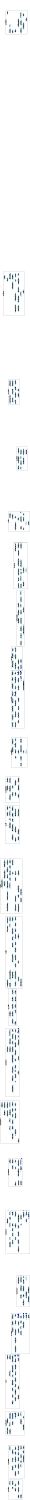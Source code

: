 /* ------------------------------------------------------------ */
/* created with bunch v3 */
/* Objective Function value = 1.0*/
/* ------------------------------------------------------------ */

digraph G {
size= "10,10";
rotate = 90;
subgraph cluster0 {
label = "(SS-L2):HTMLWriter";
color = black;
style = bold;

"ListDataEvent"[label="ListDataEvent",shape=ellipse,color=lightblue,fontcolor=black,style=filled];
"AbstractListModel"[label="AbstractListModel",shape=ellipse,color=lightblue,fontcolor=black,style=filled];
"DefaultComboBoxModel"[label="DefaultComboBoxModel",shape=ellipse,color=lightblue,fontcolor=black,style=filled];
"OptionComboBoxModel"[label="OptionComboBoxModel",shape=ellipse,color=lightblue,fontcolor=black,style=filled];
"ElementIterator"[label="ElementIterator",shape=ellipse,color=lightblue,fontcolor=black,style=filled];
"AbstractWriter"[label="AbstractWriter",shape=ellipse,color=lightblue,fontcolor=black,style=filled];
"Map"[label="Map",shape=ellipse,color=lightblue,fontcolor=black,style=filled];
"HTMLWriter"[label="HTMLWriter",shape=ellipse,color=lightblue,fontcolor=black,style=filled];
"OptionListModel"[label="OptionListModel",shape=ellipse,color=lightblue,fontcolor=black,style=filled];
"DefaultListModel"[label="DefaultListModel",shape=ellipse,color=lightblue,fontcolor=black,style=filled];
"Option"[label="Option",shape=ellipse,color=lightblue,fontcolor=black,style=filled];
"ListSelectionEvent"[label="ListSelectionEvent",shape=ellipse,color=lightblue,fontcolor=black,style=filled];
"DefaultListSelectionModel"[label="DefaultListSelectionModel",shape=ellipse,color=lightblue,fontcolor=black,style=filled];
"TreeSelectionEvent"[label="TreeSelectionEvent",shape=ellipse,color=lightblue,fontcolor=black,style=filled];
"DefaultTreeSelectionModel"[label="DefaultTreeSelectionModel",shape=ellipse,color=lightblue,fontcolor=black,style=filled];
"PathPlaceHolder"[label="PathPlaceHolder",shape=ellipse,color=lightblue,fontcolor=black,style=filled];
}
subgraph cluster1 {
label = "(SS-L2):HTMLDocument";
color = black;
style = bold;

"JTextPane"[label="JTextPane",shape=ellipse,color=lightblue,fontcolor=black,style=filled];
"JEditorPane"[label="JEditorPane",shape=ellipse,color=lightblue,fontcolor=black,style=filled];
"BasicEditorPaneUI"[label="BasicEditorPaneUI",shape=ellipse,color=lightblue,fontcolor=black,style=filled];
"BasicTextPaneUI"[label="BasicTextPaneUI",shape=ellipse,color=lightblue,fontcolor=black,style=filled];
"CompositeView"[label="CompositeView",shape=ellipse,color=lightblue,fontcolor=black,style=filled];
"NoFramesView"[label="NoFramesView",shape=ellipse,color=lightblue,fontcolor=black,style=filled];
"BoxView"[label="BoxView",shape=ellipse,color=lightblue,fontcolor=black,style=filled];
"BigBoxView"[label="BigBoxView",shape=ellipse,color=lightblue,fontcolor=black,style=filled];
"BlockView"[label="BlockView",shape=ellipse,color=lightblue,fontcolor=black,style=filled];
"ListView"[label="ListView",shape=ellipse,color=lightblue,fontcolor=black,style=filled];
"SizeRequirements"[label="SizeRequirements",shape=ellipse,color=lightblue,fontcolor=black,style=filled];
"OverlayLayout"[label="OverlayLayout",shape=ellipse,color=lightblue,fontcolor=black,style=filled];
"FrameSetView"[label="FrameSetView",shape=ellipse,color=lightblue,fontcolor=black,style=filled];
"MinimalHTMLWriter"[label="MinimalHTMLWriter",shape=ellipse,color=lightblue,fontcolor=black,style=filled];
"CSS"[label="CSS",shape=ellipse,color=lightblue,fontcolor=black,style=filled];
"SimpleAttributeSet"[label="SimpleAttributeSet",shape=ellipse,color=lightblue,fontcolor=black,style=filled];
"StyleContext"[label="StyleContext",shape=ellipse,color=lightblue,fontcolor=black,style=filled];
"AttributeSet"[label="AttributeSet",shape=ellipse,color=lightblue,fontcolor=black,style=filled];
"StyleConstants"[label="StyleConstants",shape=ellipse,color=lightblue,fontcolor=black,style=filled];
"HyperlinkEvent"[label="HyperlinkEvent",shape=ellipse,color=lightblue,fontcolor=black,style=filled];
"FrameView"[label="FrameView",shape=ellipse,color=lightblue,fontcolor=black,style=filled];
"HTMLFrameHyperlinkEvent"[label="HTMLFrameHyperlinkEvent",shape=ellipse,color=lightblue,fontcolor=black,style=filled];
"TableView"[label="TableView",shape=ellipse,color=lightblue,fontcolor=black,style=filled];
"StyleSheet"[label="StyleSheet",shape=ellipse,color=lightblue,fontcolor=black,style=filled];
"HTMLDocument"[label="HTMLDocument",shape=ellipse,color=lightblue,fontcolor=black,style=filled];
}
subgraph cluster2 {
label = "(SS-L2):BasicGraphicsUtils";
color = black;
style = bold;

"MetalButtonListener"[label="MetalButtonListener",shape=ellipse,color=lightblue,fontcolor=black,style=filled];
"MetalButtonUI"[label="MetalButtonUI",shape=ellipse,color=lightblue,fontcolor=black,style=filled];
"LabelUI"[label="LabelUI",shape=ellipse,color=lightblue,fontcolor=black,style=filled];
"MultiLabelUI"[label="MultiLabelUI",shape=ellipse,color=lightblue,fontcolor=black,style=filled];
"BasicHTML"[label="BasicHTML",shape=ellipse,color=lightblue,fontcolor=black,style=filled];
"BasicButtonListener"[label="BasicButtonListener",shape=ellipse,color=lightblue,fontcolor=black,style=filled];
"BasicButtonUI"[label="BasicButtonUI",shape=ellipse,color=lightblue,fontcolor=black,style=filled];
"BasicLabelUI"[label="BasicLabelUI",shape=ellipse,color=lightblue,fontcolor=black,style=filled];
"BasicGraphicsUtils"[label="BasicGraphicsUtils",shape=ellipse,color=lightblue,fontcolor=black,style=filled];
"MetalLabelUI"[label="MetalLabelUI",shape=ellipse,color=lightblue,fontcolor=black,style=filled];
"MetalToggleButtonUI"[label="MetalToggleButtonUI",shape=ellipse,color=lightblue,fontcolor=black,style=filled];
"BasicToggleButtonUI"[label="BasicToggleButtonUI",shape=ellipse,color=lightblue,fontcolor=black,style=filled];
"BasicCheckBoxUI"[label="BasicCheckBoxUI",shape=ellipse,color=lightblue,fontcolor=black,style=filled];
"BasicRadioButtonUI"[label="BasicRadioButtonUI",shape=ellipse,color=lightblue,fontcolor=black,style=filled];
"MetalRadioButtonUI"[label="MetalRadioButtonUI",shape=ellipse,color=lightblue,fontcolor=black,style=filled];
"MetalCheckBoxUI"[label="MetalCheckBoxUI",shape=ellipse,color=lightblue,fontcolor=black,style=filled];
"ButtonUI"[label="ButtonUI",shape=ellipse,color=lightblue,fontcolor=black,style=filled];
"MultiButtonUI"[label="MultiButtonUI",shape=ellipse,color=lightblue,fontcolor=black,style=filled];
"MultiMenuItemUI"[label="MultiMenuItemUI",shape=ellipse,color=lightblue,fontcolor=black,style=filled];
"MenuItemUI"[label="MenuItemUI",shape=ellipse,color=lightblue,fontcolor=black,style=filled];
}
subgraph cluster3 {
label = "(SS-L2):JComponent";
color = black;
style = bold;

"DebugGraphicsInfo"[label="DebugGraphicsInfo",shape=ellipse,color=lightblue,fontcolor=black,style=filled];
"DebugGraphicsFilter"[label="DebugGraphicsFilter",shape=ellipse,color=lightblue,fontcolor=black,style=filled];
"DebugGraphicsObserver"[label="DebugGraphicsObserver",shape=ellipse,color=lightblue,fontcolor=black,style=filled];
"DebugGraphics"[label="DebugGraphics",shape=ellipse,color=lightblue,fontcolor=black,style=filled];
"BasicToolBarUI"[label="BasicToolBarUI",shape=ellipse,color=lightblue,fontcolor=black,style=filled];
"JFrame"[label="JFrame",shape=ellipse,color=lightblue,fontcolor=black,style=filled];
"ToolBarUI"[label="ToolBarUI",shape=ellipse,color=lightblue,fontcolor=black,style=filled];
"MultiToolBarUI"[label="MultiToolBarUI",shape=ellipse,color=lightblue,fontcolor=black,style=filled];
"SwingUtilities"[label="SwingUtilities",shape=ellipse,color=lightblue,fontcolor=black,style=filled];
"AppContext"[label="AppContext",shape=ellipse,color=lightblue,fontcolor=black,style=filled];
"FocusManager"[label="FocusManager",shape=ellipse,color=lightblue,fontcolor=black,style=filled];
"DefaultFocusManager"[label="DefaultFocusManager",shape=ellipse,color=lightblue,fontcolor=black,style=filled];
"JComponent"[label="JComponent",shape=ellipse,color=lightblue,fontcolor=black,style=filled];
"ComponentUI"[label="ComponentUI",shape=ellipse,color=lightblue,fontcolor=black,style=filled];
"ToolTipUI"[label="ToolTipUI",shape=ellipse,color=lightblue,fontcolor=black,style=filled];
"MultiToolTipUI"[label="MultiToolTipUI",shape=ellipse,color=lightblue,fontcolor=black,style=filled];
"BasicToolTipUI"[label="BasicToolTipUI",shape=ellipse,color=lightblue,fontcolor=black,style=filled];
"MetalToolTipUI"[label="MetalToolTipUI",shape=ellipse,color=lightblue,fontcolor=black,style=filled];
"JToolTip"[label="JToolTip",shape=ellipse,color=lightblue,fontcolor=black,style=filled];
}
subgraph cluster4 {
label = "(SS-L2):RTFReader";
color = black;
style = bold;

"TabStop"[label="TabStop",shape=ellipse,color=lightblue,fontcolor=black,style=filled];
"TabSet"[label="TabSet",shape=ellipse,color=lightblue,fontcolor=black,style=filled];
"RTFEditorKit"[label="RTFEditorKit",shape=ellipse,color=lightblue,fontcolor=black,style=filled];
"RTFGenerator"[label="RTFGenerator",shape=ellipse,color=lightblue,fontcolor=black,style=filled];
"RTFReader"[label="RTFReader",shape=ellipse,color=lightblue,fontcolor=black,style=filled];
"RTFAttributes"[label="RTFAttributes",shape=ellipse,color=lightblue,fontcolor=black,style=filled];
"MockAttributeSet"[label="MockAttributeSet",shape=ellipse,color=lightblue,fontcolor=black,style=filled];
"RTFParser"[label="RTFParser",shape=ellipse,color=lightblue,fontcolor=black,style=filled];
"AbstractFilter"[label="AbstractFilter",shape=ellipse,color=lightblue,fontcolor=black,style=filled];
}
subgraph cluster5 {
label = "(SS-L2):JPanel";
color = black;
style = bold;

"MultiColorChooserUI"[label="MultiColorChooserUI",shape=ellipse,color=lightblue,fontcolor=black,style=filled];
"ColorChooserUI"[label="ColorChooserUI",shape=ellipse,color=lightblue,fontcolor=black,style=filled];
"TitledBorder"[label="TitledBorder",shape=ellipse,color=lightblue,fontcolor=black,style=filled];
"BasicColorChooserUI"[label="BasicColorChooserUI",shape=ellipse,color=lightblue,fontcolor=black,style=filled];
"DefaultColorSelectionModel"[label="DefaultColorSelectionModel",shape=ellipse,color=lightblue,fontcolor=black,style=filled];
"JColorChooser"[label="JColorChooser",shape=ellipse,color=lightblue,fontcolor=black,style=filled];
"SoftBevelBorder"[label="SoftBevelBorder",shape=ellipse,color=lightblue,fontcolor=black,style=filled];
"BevelBorder"[label="BevelBorder",shape=ellipse,color=lightblue,fontcolor=black,style=filled];
"SyntheticImageGenerator"[label="SyntheticImageGenerator",shape=ellipse,color=lightblue,fontcolor=black,style=filled];
"SyntheticImage"[label="SyntheticImage",shape=ellipse,color=lightblue,fontcolor=black,style=filled];
"AbstractBorder"[label="AbstractBorder",shape=ellipse,color=lightblue,fontcolor=black,style=filled];
"EtchedBorder"[label="EtchedBorder",shape=ellipse,color=lightblue,fontcolor=black,style=filled];
"BorderFactory"[label="BorderFactory",shape=ellipse,color=lightblue,fontcolor=black,style=filled];
"LineBorder"[label="LineBorder",shape=ellipse,color=lightblue,fontcolor=black,style=filled];
"HRuleView"[label="HRuleView",shape=ellipse,color=lightblue,fontcolor=black,style=filled];
"CompoundBorder"[label="CompoundBorder",shape=ellipse,color=lightblue,fontcolor=black,style=filled];
"MetalToolBarUI"[label="MetalToolBarUI",shape=ellipse,color=lightblue,fontcolor=black,style=filled];
"ColorChooserComponentFactory"[label="ColorChooserComponentFactory",shape=ellipse,color=lightblue,fontcolor=black,style=filled];
"DefaultPreviewPanel"[label="DefaultPreviewPanel",shape=ellipse,color=lightblue,fontcolor=black,style=filled];
"RecentSwatchPanel"[label="RecentSwatchPanel",shape=ellipse,color=lightblue,fontcolor=black,style=filled];
"MainSwatchPanel"[label="MainSwatchPanel",shape=ellipse,color=lightblue,fontcolor=black,style=filled];
"DefaultSwatchChooserPanel"[label="DefaultSwatchChooserPanel",shape=ellipse,color=lightblue,fontcolor=black,style=filled];
"JPanel"[label="JPanel",shape=ellipse,color=lightblue,fontcolor=black,style=filled];
"AbstractColorChooserPanel"[label="AbstractColorChooserPanel",shape=ellipse,color=lightblue,fontcolor=black,style=filled];
"CenterLayout"[label="CenterLayout",shape=ellipse,color=lightblue,fontcolor=black,style=filled];
"SmartGridLayout"[label="SmartGridLayout",shape=ellipse,color=lightblue,fontcolor=black,style=filled];
"DefaultRGBChooserPanel"[label="DefaultRGBChooserPanel",shape=ellipse,color=lightblue,fontcolor=black,style=filled];
}
subgraph cluster6 {
label = "(SS-L2):JScrollPane";
color = black;
style = bold;

"BasicScrollPaneUI"[label="BasicScrollPaneUI",shape=ellipse,color=lightblue,fontcolor=black,style=filled];
"JScrollPane"[label="JScrollPane",shape=ellipse,color=lightblue,fontcolor=black,style=filled];
"MetalScrollPaneUI"[label="MetalScrollPaneUI",shape=ellipse,color=lightblue,fontcolor=black,style=filled];
"MultiScrollPaneUI"[label="MultiScrollPaneUI",shape=ellipse,color=lightblue,fontcolor=black,style=filled];
"ScrollPaneUI"[label="ScrollPaneUI",shape=ellipse,color=lightblue,fontcolor=black,style=filled];
"JScrollBar"[label="JScrollBar",shape=ellipse,color=lightblue,fontcolor=black,style=filled];
"ScrollPaneLayout"[label="ScrollPaneLayout",shape=ellipse,color=lightblue,fontcolor=black,style=filled];
"ScrollBarUI"[label="ScrollBarUI",shape=ellipse,color=lightblue,fontcolor=black,style=filled];
"MultiScrollBarUI"[label="MultiScrollBarUI",shape=ellipse,color=lightblue,fontcolor=black,style=filled];
"BasicScrollBarUI"[label="BasicScrollBarUI",shape=ellipse,color=lightblue,fontcolor=black,style=filled];
"BasicArrowButton"[label="BasicArrowButton",shape=ellipse,color=lightblue,fontcolor=black,style=filled];
}
subgraph cluster7 {
label = "(SS-L2):JViewport";
color = black;
style = bold;

"JSplitPane"[label="JSplitPane",shape=ellipse,color=lightblue,fontcolor=black,style=filled];
"SwingGraphics"[label="SwingGraphics",shape=ellipse,color=lightblue,fontcolor=black,style=filled];
"SplitPaneUI"[label="SplitPaneUI",shape=ellipse,color=lightblue,fontcolor=black,style=filled];
"MultiSplitPaneUI"[label="MultiSplitPaneUI",shape=ellipse,color=lightblue,fontcolor=black,style=filled];
"BasicSplitPaneUI"[label="BasicSplitPaneUI",shape=ellipse,color=lightblue,fontcolor=black,style=filled];
"BasicSplitPaneDivider"[label="BasicSplitPaneDivider",shape=ellipse,color=lightblue,fontcolor=black,style=filled];
"ViewportLayout"[label="ViewportLayout",shape=ellipse,color=lightblue,fontcolor=black,style=filled];
"JViewport"[label="JViewport",shape=ellipse,color=lightblue,fontcolor=black,style=filled];
"RepaintManager"[label="RepaintManager",shape=ellipse,color=lightblue,fontcolor=black,style=filled];
"DefaultDesktopManager"[label="DefaultDesktopManager",shape=ellipse,color=lightblue,fontcolor=black,style=filled];
}
subgraph cluster8 {
label = "(SS-L2):JOptionPane";
color = black;
style = bold;

"MultiOptionPaneUI"[label="MultiOptionPaneUI",shape=ellipse,color=lightblue,fontcolor=black,style=filled];
"OptionPaneUI"[label="OptionPaneUI",shape=ellipse,color=lightblue,fontcolor=black,style=filled];
"JOptionPane"[label="JOptionPane",shape=ellipse,color=lightblue,fontcolor=black,style=filled];
"JDialog"[label="JDialog",shape=ellipse,color=lightblue,fontcolor=black,style=filled];
"ProgressBarUI"[label="ProgressBarUI",shape=ellipse,color=lightblue,fontcolor=black,style=filled];
"MultiProgressBarUI"[label="MultiProgressBarUI",shape=ellipse,color=lightblue,fontcolor=black,style=filled];
"JProgressBar"[label="JProgressBar",shape=ellipse,color=lightblue,fontcolor=black,style=filled];
"MetalProgressBarUI"[label="MetalProgressBarUI",shape=ellipse,color=lightblue,fontcolor=black,style=filled];
"BasicProgressBarUI"[label="BasicProgressBarUI",shape=ellipse,color=lightblue,fontcolor=black,style=filled];
"ProgressMonitorInputStream"[label="ProgressMonitorInputStream",shape=ellipse,color=lightblue,fontcolor=black,style=filled];
"ProgressMonitor"[label="ProgressMonitor",shape=ellipse,color=lightblue,fontcolor=black,style=filled];
}
subgraph cluster9 {
label = "(SS-L2):View";
color = black;
style = bold;

"GrayFilter"[label="GrayFilter",shape=ellipse,color=lightblue,fontcolor=black,style=filled];
"JTabbedPane"[label="JTabbedPane",shape=ellipse,color=lightblue,fontcolor=black,style=filled];
"BasicTabbedPaneUI"[label="BasicTabbedPaneUI",shape=ellipse,color=lightblue,fontcolor=black,style=filled];
"MetalTabbedPaneUI"[label="MetalTabbedPaneUI",shape=ellipse,color=lightblue,fontcolor=black,style=filled];
"MultiTabbedPaneUI"[label="MultiTabbedPaneUI",shape=ellipse,color=lightblue,fontcolor=black,style=filled];
"TabbedPaneUI"[label="TabbedPaneUI",shape=ellipse,color=lightblue,fontcolor=black,style=filled];
"EditableView"[label="EditableView",shape=ellipse,color=lightblue,fontcolor=black,style=filled];
"CommentView"[label="CommentView",shape=ellipse,color=lightblue,fontcolor=black,style=filled];
"HiddenTagView"[label="HiddenTagView",shape=ellipse,color=lightblue,fontcolor=black,style=filled];
"ComponentView"[label="ComponentView",shape=ellipse,color=lightblue,fontcolor=black,style=filled];
"View"[label="View",shape=ellipse,color=lightblue,fontcolor=black,style=filled];
"IsindexView"[label="IsindexView",shape=ellipse,color=lightblue,fontcolor=black,style=filled];
"BasicComboBoxRenderer"[label="BasicComboBoxRenderer",shape=ellipse,color=lightblue,fontcolor=black,style=filled];
"JLabel"[label="JLabel",shape=ellipse,color=lightblue,fontcolor=black,style=filled];
"ObjectView"[label="ObjectView",shape=ellipse,color=lightblue,fontcolor=black,style=filled];
"ImageView"[label="ImageView",shape=ellipse,color=lightblue,fontcolor=black,style=filled];
"ImageIcon"[label="ImageIcon",shape=ellipse,color=lightblue,fontcolor=black,style=filled];
"JRadioButton"[label="JRadioButton",shape=ellipse,color=lightblue,fontcolor=black,style=filled];
"FormView"[label="FormView",shape=ellipse,color=lightblue,fontcolor=black,style=filled];
"DefaultHSBChooserPanel"[label="DefaultHSBChooserPanel",shape=ellipse,color=lightblue,fontcolor=black,style=filled];
"JIntegerTextField"[label="JIntegerTextField",shape=ellipse,color=lightblue,fontcolor=black,style=filled];
"ButtonGroup"[label="ButtonGroup",shape=ellipse,color=lightblue,fontcolor=black,style=filled];
}
subgraph cluster10 {
label = "(SS-L2):Parser";
color = black;
style = bold;

"Entity"[label="Entity",shape=ellipse,color=lightblue,fontcolor=black,style=filled];
"Parser"[label="Parser",shape=ellipse,color=lightblue,fontcolor=black,style=filled];
"DTD"[label="DTD",shape=ellipse,color=lightblue,fontcolor=black,style=filled];
"TagStack"[label="TagStack",shape=ellipse,color=lightblue,fontcolor=black,style=filled];
"ChangedCharSetException"[label="ChangedCharSetException",shape=ellipse,color=lightblue,fontcolor=black,style=filled];
"DocumentParser"[label="DocumentParser",shape=ellipse,color=lightblue,fontcolor=black,style=filled];
"ParserDelegator"[label="ParserDelegator",shape=ellipse,color=lightblue,fontcolor=black,style=filled];
"TagElement"[label="TagElement",shape=ellipse,color=lightblue,fontcolor=black,style=filled];
"HTML"[label="HTML",shape=ellipse,color=lightblue,fontcolor=black,style=filled];
"Element"[label="Element",shape=ellipse,color=lightblue,fontcolor=black,style=filled];
"AttributeList"[label="AttributeList",shape=ellipse,color=lightblue,fontcolor=black,style=filled];
"ContentModelState"[label="ContentModelState",shape=ellipse,color=lightblue,fontcolor=black,style=filled];
"ContentModel"[label="ContentModel",shape=ellipse,color=lightblue,fontcolor=black,style=filled];
}
subgraph cluster11 {
label = "(SS-L2):JInternalFrame";
color = black;
style = bold;

"JInternalFrame"[label="JInternalFrame",shape=ellipse,color=lightblue,fontcolor=black,style=filled];
"JLayeredPane"[label="JLayeredPane",shape=ellipse,color=lightblue,fontcolor=black,style=filled];
"BasicDesktopIconUI"[label="BasicDesktopIconUI",shape=ellipse,color=lightblue,fontcolor=black,style=filled];
"JRootPane"[label="JRootPane",shape=ellipse,color=lightblue,fontcolor=black,style=filled];
"JWindow"[label="JWindow",shape=ellipse,color=lightblue,fontcolor=black,style=filled];
"SystemEventQueueUtilities"[label="SystemEventQueueUtilities",shape=ellipse,color=lightblue,fontcolor=black,style=filled];
"DesktopIconUI"[label="DesktopIconUI",shape=ellipse,color=lightblue,fontcolor=black,style=filled];
"MultiDesktopIconUI"[label="MultiDesktopIconUI",shape=ellipse,color=lightblue,fontcolor=black,style=filled];
"JApplet"[label="JApplet",shape=ellipse,color=lightblue,fontcolor=black,style=filled];
"TimerQueue"[label="TimerQueue",shape=ellipse,color=lightblue,fontcolor=black,style=filled];
"Autoscroller"[label="Autoscroller",shape=ellipse,color=lightblue,fontcolor=black,style=filled];
"ToolTipManager"[label="ToolTipManager",shape=ellipse,color=lightblue,fontcolor=black,style=filled];
"Timer"[label="Timer",shape=ellipse,color=lightblue,fontcolor=black,style=filled];
}
subgraph cluster12 {
label = "(SS-L2):JTable";
color = black;
style = bold;

"TableColumnModelEvent"[label="TableColumnModelEvent",shape=ellipse,color=lightblue,fontcolor=black,style=filled];
"DefaultTableColumnModel"[label="DefaultTableColumnModel",shape=ellipse,color=lightblue,fontcolor=black,style=filled];
"BasicTableHeaderUI"[label="BasicTableHeaderUI",shape=ellipse,color=lightblue,fontcolor=black,style=filled];
"BasicTableUI"[label="BasicTableUI",shape=ellipse,color=lightblue,fontcolor=black,style=filled];
"TableColumn"[label="TableColumn",shape=ellipse,color=lightblue,fontcolor=black,style=filled];
"JTableHeader"[label="JTableHeader",shape=ellipse,color=lightblue,fontcolor=black,style=filled];
"MultiTableHeaderUI"[label="MultiTableHeaderUI",shape=ellipse,color=lightblue,fontcolor=black,style=filled];
"TableHeaderUI"[label="TableHeaderUI",shape=ellipse,color=lightblue,fontcolor=black,style=filled];
"MultiTableUI"[label="MultiTableUI",shape=ellipse,color=lightblue,fontcolor=black,style=filled];
"TableUI"[label="TableUI",shape=ellipse,color=lightblue,fontcolor=black,style=filled];
"JCheckBox"[label="JCheckBox",shape=ellipse,color=lightblue,fontcolor=black,style=filled];
"JToggleButton"[label="JToggleButton",shape=ellipse,color=lightblue,fontcolor=black,style=filled];
"TableModelEvent"[label="TableModelEvent",shape=ellipse,color=lightblue,fontcolor=black,style=filled];
"DefaultTableModel"[label="DefaultTableModel",shape=ellipse,color=lightblue,fontcolor=black,style=filled];
"AbstractTableModel"[label="AbstractTableModel",shape=ellipse,color=lightblue,fontcolor=black,style=filled];
"JTable"[label="JTable",shape=ellipse,color=lightblue,fontcolor=black,style=filled];
"DefaultTableCellRenderer"[label="DefaultTableCellRenderer",shape=ellipse,color=lightblue,fontcolor=black,style=filled];
}
subgraph cluster13 {
label = "(SS-L2):ParagraphView";
color = black;
style = bold;

"ArabicLigaturizer"[label="ArabicLigaturizer",shape=ellipse,color=lightblue,fontcolor=black,style=filled];
"StandardExtendedTextLabel"[label="StandardExtendedTextLabel",shape=ellipse,color=lightblue,fontcolor=black,style=filled];
"NewArabicShaping"[label="NewArabicShaping",shape=ellipse,color=lightblue,fontcolor=black,style=filled];
"ExtendedTextLabel"[label="ExtendedTextLabel",shape=ellipse,color=lightblue,fontcolor=black,style=filled];
"TextLabel"[label="TextLabel",shape=ellipse,color=lightblue,fontcolor=black,style=filled];
"CharBasedLigaturizer"[label="CharBasedLigaturizer",shape=ellipse,color=lightblue,fontcolor=black,style=filled];
"Ligaturizer"[label="Ligaturizer",shape=ellipse,color=lightblue,fontcolor=black,style=filled];
"LineView"[label="LineView",shape=ellipse,color=lightblue,fontcolor=black,style=filled];
"ParagraphView"[label="ParagraphView",shape=ellipse,color=lightblue,fontcolor=black,style=filled];
"BRView"[label="BRView",shape=ellipse,color=lightblue,fontcolor=black,style=filled];
"InlineView"[label="InlineView",shape=ellipse,color=lightblue,fontcolor=black,style=filled];
"LabelView"[label="LabelView",shape=ellipse,color=lightblue,fontcolor=black,style=filled];
}
subgraph cluster14 {
label = "(SS-L2):MetalLookAndFeel";
color = black;
style = bold;

"MetalScrollBarUI"[label="MetalScrollBarUI",shape=ellipse,color=lightblue,fontcolor=black,style=filled];
"MetalScrollButton"[label="MetalScrollButton",shape=ellipse,color=lightblue,fontcolor=black,style=filled];
"MetalUtils"[label="MetalUtils",shape=ellipse,color=lightblue,fontcolor=black,style=filled];
"MetalLookAndFeel"[label="MetalLookAndFeel",shape=ellipse,color=lightblue,fontcolor=black,style=filled];
"MetalCheckBoxIcon"[label="MetalCheckBoxIcon",shape=ellipse,color=lightblue,fontcolor=black,style=filled];
"MetalIconFactory"[label="MetalIconFactory",shape=ellipse,color=lightblue,fontcolor=black,style=filled];
"MatteBorder"[label="MatteBorder",shape=ellipse,color=lightblue,fontcolor=black,style=filled];
"MetalDesktopIconUI"[label="MetalDesktopIconUI",shape=ellipse,color=lightblue,fontcolor=black,style=filled];
"BumpBuffer"[label="BumpBuffer",shape=ellipse,color=lightblue,fontcolor=black,style=filled];
"MetalBumps"[label="MetalBumps",shape=ellipse,color=lightblue,fontcolor=black,style=filled];
"MetalSplitPaneDivider"[label="MetalSplitPaneDivider",shape=ellipse,color=lightblue,fontcolor=black,style=filled];
"MetalSplitPaneUI"[label="MetalSplitPaneUI",shape=ellipse,color=lightblue,fontcolor=black,style=filled];
}
subgraph cluster15 {
label = "(SS-L2):JFileChooser";
color = black;
style = bold;

"WindowsFileSystemView"[label="WindowsFileSystemView",shape=ellipse,color=lightblue,fontcolor=black,style=filled];
"FileSystemRoot"[label="FileSystemRoot",shape=ellipse,color=lightblue,fontcolor=black,style=filled];
"FileSystemView"[label="FileSystemView",shape=ellipse,color=lightblue,fontcolor=black,style=filled];
"UnixFileSystemView"[label="UnixFileSystemView",shape=ellipse,color=lightblue,fontcolor=black,style=filled];
"GenericFileSystemView"[label="GenericFileSystemView",shape=ellipse,color=lightblue,fontcolor=black,style=filled];
"FileChooserUI"[label="FileChooserUI",shape=ellipse,color=lightblue,fontcolor=black,style=filled];
"MultiFileChooserUI"[label="MultiFileChooserUI",shape=ellipse,color=lightblue,fontcolor=black,style=filled];
"FileView"[label="FileView",shape=ellipse,color=lightblue,fontcolor=black,style=filled];
"FileFilter"[label="FileFilter",shape=ellipse,color=lightblue,fontcolor=black,style=filled];
"JFileChooser"[label="JFileChooser",shape=ellipse,color=lightblue,fontcolor=black,style=filled];
}
subgraph cluster16 {
label = "(SS-L2):BasicTreeUI";
color = black;
style = bold;

"DefaultMutableTreeNode"[label="DefaultMutableTreeNode",shape=ellipse,color=lightblue,fontcolor=black,style=filled];
"FixedHeightLayoutCache"[label="FixedHeightLayoutCache",shape=ellipse,color=lightblue,fontcolor=black,style=filled];
"DefaultTreeModel"[label="DefaultTreeModel",shape=ellipse,color=lightblue,fontcolor=black,style=filled];
"TreeModelEvent"[label="TreeModelEvent",shape=ellipse,color=lightblue,fontcolor=black,style=filled];
"VariableHeightLayoutCache"[label="VariableHeightLayoutCache",shape=ellipse,color=lightblue,fontcolor=black,style=filled];
"AbstractLayoutCache"[label="AbstractLayoutCache",shape=ellipse,color=lightblue,fontcolor=black,style=filled];
"JTree"[label="JTree",shape=ellipse,color=lightblue,fontcolor=black,style=filled];
"TreeExpansionEvent"[label="TreeExpansionEvent",shape=ellipse,color=lightblue,fontcolor=black,style=filled];
"DefaultTreeCellRenderer"[label="DefaultTreeCellRenderer",shape=ellipse,color=lightblue,fontcolor=black,style=filled];
"TreeUI"[label="TreeUI",shape=ellipse,color=lightblue,fontcolor=black,style=filled];
"MultiTreeUI"[label="MultiTreeUI",shape=ellipse,color=lightblue,fontcolor=black,style=filled];
"DefaultCellEditor"[label="DefaultCellEditor",shape=ellipse,color=lightblue,fontcolor=black,style=filled];
"DefaultTreeCellEditor"[label="DefaultTreeCellEditor",shape=ellipse,color=lightblue,fontcolor=black,style=filled];
"MetalTreeUI"[label="MetalTreeUI",shape=ellipse,color=lightblue,fontcolor=black,style=filled];
"TreePath"[label="TreePath",shape=ellipse,color=lightblue,fontcolor=black,style=filled];
"BasicTreeUI"[label="BasicTreeUI",shape=ellipse,color=lightblue,fontcolor=black,style=filled];
}
subgraph cluster17 {
label = "(SS-L2):EventListenerList";
color = black;
style = bold;

"ChangeEvent"[label="ChangeEvent",shape=ellipse,color=lightblue,fontcolor=black,style=filled];
"DefaultButtonModel"[label="DefaultButtonModel",shape=ellipse,color=lightblue,fontcolor=black,style=filled];
"AncestorEvent"[label="AncestorEvent",shape=ellipse,color=lightblue,fontcolor=black,style=filled];
"AncestorNotifier"[label="AncestorNotifier",shape=ellipse,color=lightblue,fontcolor=black,style=filled];
"EventListenerList"[label="EventListenerList",shape=ellipse,color=lightblue,fontcolor=black,style=filled];
"JTextField"[label="JTextField",shape=ellipse,color=lightblue,fontcolor=black,style=filled];
"DefaultBoundedRangeModel"[label="DefaultBoundedRangeModel",shape=ellipse,color=lightblue,fontcolor=black,style=filled];
"MultiSliderUI"[label="MultiSliderUI",shape=ellipse,color=lightblue,fontcolor=black,style=filled];
"SliderUI"[label="SliderUI",shape=ellipse,color=lightblue,fontcolor=black,style=filled];
"JSlider"[label="JSlider",shape=ellipse,color=lightblue,fontcolor=black,style=filled];
"MetalSliderUI"[label="MetalSliderUI",shape=ellipse,color=lightblue,fontcolor=black,style=filled];
"BasicSliderUI"[label="BasicSliderUI",shape=ellipse,color=lightblue,fontcolor=black,style=filled];
}
subgraph cluster18 {
label = "(SS-L2):UIManager";
color = black;
style = bold;

"MenuBarUI"[label="MenuBarUI",shape=ellipse,color=lightblue,fontcolor=black,style=filled];
"MultiMenuBarUI"[label="MultiMenuBarUI",shape=ellipse,color=lightblue,fontcolor=black,style=filled];
"KeyStroke"[label="KeyStroke",shape=ellipse,color=lightblue,fontcolor=black,style=filled];
"LookAndFeel"[label="LookAndFeel",shape=ellipse,color=lightblue,fontcolor=black,style=filled];
"BasicMenuBarUI"[label="BasicMenuBarUI",shape=ellipse,color=lightblue,fontcolor=black,style=filled];
"BasicInternalFrameUI"[label="BasicInternalFrameUI",shape=ellipse,color=lightblue,fontcolor=black,style=filled];
"MultiLookAndFeel"[label="MultiLookAndFeel",shape=ellipse,color=lightblue,fontcolor=black,style=filled];
"UIManager"[label="UIManager",shape=ellipse,color=lightblue,fontcolor=black,style=filled];
"UnsupportedLookAndFeelException"[label="UnsupportedLookAndFeelException",shape=ellipse,color=lightblue,fontcolor=black,style=filled];
"BasicViewportUI"[label="BasicViewportUI",shape=ellipse,color=lightblue,fontcolor=black,style=filled];
"MultiViewportUI"[label="MultiViewportUI",shape=ellipse,color=lightblue,fontcolor=black,style=filled];
"ViewportUI"[label="ViewportUI",shape=ellipse,color=lightblue,fontcolor=black,style=filled];
"PanelUI"[label="PanelUI",shape=ellipse,color=lightblue,fontcolor=black,style=filled];
"MultiPanelUI"[label="MultiPanelUI",shape=ellipse,color=lightblue,fontcolor=black,style=filled];
"BasicPanelUI"[label="BasicPanelUI",shape=ellipse,color=lightblue,fontcolor=black,style=filled];
"MultiInternalFrameUI"[label="MultiInternalFrameUI",shape=ellipse,color=lightblue,fontcolor=black,style=filled];
"InternalFrameUI"[label="InternalFrameUI",shape=ellipse,color=lightblue,fontcolor=black,style=filled];
"MultiPopupMenuUI"[label="MultiPopupMenuUI",shape=ellipse,color=lightblue,fontcolor=black,style=filled];
"PopupMenuUI"[label="PopupMenuUI",shape=ellipse,color=lightblue,fontcolor=black,style=filled];
"DefaultMenuLayout"[label="DefaultMenuLayout",shape=ellipse,color=lightblue,fontcolor=black,style=filled];
"BasicPopupMenuUI"[label="BasicPopupMenuUI",shape=ellipse,color=lightblue,fontcolor=black,style=filled];
"BasicDesktopPaneUI"[label="BasicDesktopPaneUI",shape=ellipse,color=lightblue,fontcolor=black,style=filled];
"JDesktopPane"[label="JDesktopPane",shape=ellipse,color=lightblue,fontcolor=black,style=filled];
"DesktopPaneUI"[label="DesktopPaneUI",shape=ellipse,color=lightblue,fontcolor=black,style=filled];
"MultiDesktopPaneUI"[label="MultiDesktopPaneUI",shape=ellipse,color=lightblue,fontcolor=black,style=filled];
}
subgraph cluster19 {
label = "(SS-L2):HTMLEditorKit";
color = black;
style = bold;

"JPasswordField"[label="JPasswordField",shape=ellipse,color=lightblue,fontcolor=black,style=filled];
"PasswordView"[label="PasswordView",shape=ellipse,color=lightblue,fontcolor=black,style=filled];
"WrappedPlainView"[label="WrappedPlainView",shape=ellipse,color=lightblue,fontcolor=black,style=filled];
"Segment"[label="Segment",shape=ellipse,color=lightblue,fontcolor=black,style=filled];
"FieldView"[label="FieldView",shape=ellipse,color=lightblue,fontcolor=black,style=filled];
"PlainView"[label="PlainView",shape=ellipse,color=lightblue,fontcolor=black,style=filled];
"Utilities"[label="Utilities",shape=ellipse,color=lightblue,fontcolor=black,style=filled];
"JTextArea"[label="JTextArea",shape=ellipse,color=lightblue,fontcolor=black,style=filled];
"BasicTextAreaUI"[label="BasicTextAreaUI",shape=ellipse,color=lightblue,fontcolor=black,style=filled];
"TextAction"[label="TextAction",shape=ellipse,color=lightblue,fontcolor=black,style=filled];
"HTMLEditorKit"[label="HTMLEditorKit",shape=ellipse,color=lightblue,fontcolor=black,style=filled];
"StyledEditorKit"[label="StyledEditorKit",shape=ellipse,color=lightblue,fontcolor=black,style=filled];
"EditorKit"[label="EditorKit",shape=ellipse,color=lightblue,fontcolor=black,style=filled];
"DefaultEditorKit"[label="DefaultEditorKit",shape=ellipse,color=lightblue,fontcolor=black,style=filled];
"IconView"[label="IconView",shape=ellipse,color=lightblue,fontcolor=black,style=filled];
"BadLocationException"[label="BadLocationException",shape=ellipse,color=lightblue,fontcolor=black,style=filled];
"StringContent"[label="StringContent",shape=ellipse,color=lightblue,fontcolor=black,style=filled];
"GapContent"[label="GapContent",shape=ellipse,color=lightblue,fontcolor=black,style=filled];
"GapVector"[label="GapVector",shape=ellipse,color=lightblue,fontcolor=black,style=filled];
"PlainDocument"[label="PlainDocument",shape=ellipse,color=lightblue,fontcolor=black,style=filled];
"TextAreaDocument"[label="TextAreaDocument",shape=ellipse,color=lightblue,fontcolor=black,style=filled];
}
subgraph cluster20 {
label = "(SS-L2):AbstractDocument";
color = black;
style = bold;

"UndoManager"[label="UndoManager",shape=ellipse,color=lightblue,fontcolor=black,style=filled];
"CannotUndoException"[label="CannotUndoException",shape=ellipse,color=lightblue,fontcolor=black,style=filled];
"AbstractUndoableEdit"[label="AbstractUndoableEdit",shape=ellipse,color=lightblue,fontcolor=black,style=filled];
"CannotRedoException"[label="CannotRedoException",shape=ellipse,color=lightblue,fontcolor=black,style=filled];
"StateEdit"[label="StateEdit",shape=ellipse,color=lightblue,fontcolor=black,style=filled];
"Bidi"[label="Bidi",shape=ellipse,color=lightblue,fontcolor=black,style=filled];
"RLEUtilities"[label="RLEUtilities",shape=ellipse,color=lightblue,fontcolor=black,style=filled];
"UndoableEditEvent"[label="UndoableEditEvent",shape=ellipse,color=lightblue,fontcolor=black,style=filled];
"UndoableEditSupport"[label="UndoableEditSupport",shape=ellipse,color=lightblue,fontcolor=black,style=filled];
"CompoundEdit"[label="CompoundEdit",shape=ellipse,color=lightblue,fontcolor=black,style=filled];
"StateInvariantError"[label="StateInvariantError",shape=ellipse,color=lightblue,fontcolor=black,style=filled];
"DefaultStyledDocument"[label="DefaultStyledDocument",shape=ellipse,color=lightblue,fontcolor=black,style=filled];
"AbstractDocument"[label="AbstractDocument",shape=ellipse,color=lightblue,fontcolor=black,style=filled];
}
subgraph cluster21 {
label = "(SS-L2):AbstractButton";
color = black;
style = bold;

"MetalComboBoxButton"[label="MetalComboBoxButton",shape=ellipse,color=lightblue,fontcolor=black,style=filled];
"JComboBox"[label="JComboBox",shape=ellipse,color=lightblue,fontcolor=black,style=filled];
"MultiComboBoxUI"[label="MultiComboBoxUI",shape=ellipse,color=lightblue,fontcolor=black,style=filled];
"ComboBoxUI"[label="ComboBoxUI",shape=ellipse,color=lightblue,fontcolor=black,style=filled];
"MetalComboBoxIcon"[label="MetalComboBoxIcon",shape=ellipse,color=lightblue,fontcolor=black,style=filled];
"MetalComboBoxUI"[label="MetalComboBoxUI",shape=ellipse,color=lightblue,fontcolor=black,style=filled];
"EmptyBorder"[label="EmptyBorder",shape=ellipse,color=lightblue,fontcolor=black,style=filled];
"MetalInternalFrameTitlePane"[label="MetalInternalFrameTitlePane",shape=ellipse,color=lightblue,fontcolor=black,style=filled];
"MetalInternalFrameUI"[label="MetalInternalFrameUI",shape=ellipse,color=lightblue,fontcolor=black,style=filled];
"AbstractButton"[label="AbstractButton",shape=ellipse,color=lightblue,fontcolor=black,style=filled];
"BasicOptionPaneUI"[label="BasicOptionPaneUI",shape=ellipse,color=lightblue,fontcolor=black,style=filled];
"JButton"[label="JButton",shape=ellipse,color=lightblue,fontcolor=black,style=filled];
"JToolBar"[label="JToolBar",shape=ellipse,color=lightblue,fontcolor=black,style=filled];
"BoxLayout"[label="BoxLayout",shape=ellipse,color=lightblue,fontcolor=black,style=filled];
"Box"[label="Box",shape=ellipse,color=lightblue,fontcolor=black,style=filled];
"BasicDirectoryModel"[label="BasicDirectoryModel",shape=ellipse,color=lightblue,fontcolor=black,style=filled];
"BasicFileChooserUI"[label="BasicFileChooserUI",shape=ellipse,color=lightblue,fontcolor=black,style=filled];
"MetalFileChooserUI"[label="MetalFileChooserUI",shape=ellipse,color=lightblue,fontcolor=black,style=filled];
"CellRendererPane"[label="CellRendererPane",shape=ellipse,color=lightblue,fontcolor=black,style=filled];
"BasicListUI"[label="BasicListUI",shape=ellipse,color=lightblue,fontcolor=black,style=filled];
"BasicComboPopup"[label="BasicComboPopup",shape=ellipse,color=lightblue,fontcolor=black,style=filled];
"DefaultListCellRenderer"[label="DefaultListCellRenderer",shape=ellipse,color=lightblue,fontcolor=black,style=filled];
"JList"[label="JList",shape=ellipse,color=lightblue,fontcolor=black,style=filled];
"BasicComboBoxUI"[label="BasicComboBoxUI",shape=ellipse,color=lightblue,fontcolor=black,style=filled];
"ListUI"[label="ListUI",shape=ellipse,color=lightblue,fontcolor=black,style=filled];
"MultiListUI"[label="MultiListUI",shape=ellipse,color=lightblue,fontcolor=black,style=filled];
}
subgraph cluster22 {
label = "(SS-L2):BasicLookAndFeel";
color = black;
style = bold;

"AbstractAction"[label="AbstractAction",shape=ellipse,color=lightblue,fontcolor=black,style=filled];
"SwingPropertyChangeSupport"[label="SwingPropertyChangeSupport",shape=ellipse,color=lightblue,fontcolor=black,style=filled];
"MultiUIDefaults"[label="MultiUIDefaults",shape=ellipse,color=lightblue,fontcolor=black,style=filled];
"UIDefaults"[label="UIDefaults",shape=ellipse,color=lightblue,fontcolor=black,style=filled];
"BasicLookAndFeel"[label="BasicLookAndFeel",shape=ellipse,color=lightblue,fontcolor=black,style=filled];
"BasicIconFactory"[label="BasicIconFactory",shape=ellipse,color=lightblue,fontcolor=black,style=filled];
"DimensionUIResource"[label="DimensionUIResource",shape=ellipse,color=lightblue,fontcolor=black,style=filled];
"BorderUIResource"[label="BorderUIResource",shape=ellipse,color=lightblue,fontcolor=black,style=filled];
"InsetsUIResource"[label="InsetsUIResource",shape=ellipse,color=lightblue,fontcolor=black,style=filled];
"MetalTheme"[label="MetalTheme",shape=ellipse,color=lightblue,fontcolor=black,style=filled];
"ColorUIResource"[label="ColorUIResource",shape=ellipse,color=lightblue,fontcolor=black,style=filled];
"DefaultMetalTheme"[label="DefaultMetalTheme",shape=ellipse,color=lightblue,fontcolor=black,style=filled];
"FontUIResource"[label="FontUIResource",shape=ellipse,color=lightblue,fontcolor=black,style=filled];
}
subgraph cluster23 {
label = "(SS-L2):JMenu";
color = black;
style = bold;

"BasicInternalFrameTitlePane"[label="BasicInternalFrameTitlePane",shape=ellipse,color=lightblue,fontcolor=black,style=filled];
"JSeparator"[label="JSeparator",shape=ellipse,color=lightblue,fontcolor=black,style=filled];
"InternalFrameEvent"[label="InternalFrameEvent",shape=ellipse,color=lightblue,fontcolor=black,style=filled];
"DefaultSingleSelectionModel"[label="DefaultSingleSelectionModel",shape=ellipse,color=lightblue,fontcolor=black,style=filled];
"KeyboardManager"[label="KeyboardManager",shape=ellipse,color=lightblue,fontcolor=black,style=filled];
"JMenuBar"[label="JMenuBar",shape=ellipse,color=lightblue,fontcolor=black,style=filled];
"BasicPopupMenuSeparatorUI"[label="BasicPopupMenuSeparatorUI",shape=ellipse,color=lightblue,fontcolor=black,style=filled];
"BasicToolBarSeparatorUI"[label="BasicToolBarSeparatorUI",shape=ellipse,color=lightblue,fontcolor=black,style=filled];
"BasicSeparatorUI"[label="BasicSeparatorUI",shape=ellipse,color=lightblue,fontcolor=black,style=filled];
"MetalPopupMenuSeparatorUI"[label="MetalPopupMenuSeparatorUI",shape=ellipse,color=lightblue,fontcolor=black,style=filled];
"MetalSeparatorUI"[label="MetalSeparatorUI",shape=ellipse,color=lightblue,fontcolor=black,style=filled];
"SeparatorUI"[label="SeparatorUI",shape=ellipse,color=lightblue,fontcolor=black,style=filled];
"MultiSeparatorUI"[label="MultiSeparatorUI",shape=ellipse,color=lightblue,fontcolor=black,style=filled];
"MenuKeyEvent"[label="MenuKeyEvent",shape=ellipse,color=lightblue,fontcolor=black,style=filled];
"JMenuItem"[label="JMenuItem",shape=ellipse,color=lightblue,fontcolor=black,style=filled];
"MenuDragMouseEvent"[label="MenuDragMouseEvent",shape=ellipse,color=lightblue,fontcolor=black,style=filled];
"JRadioButtonMenuItem"[label="JRadioButtonMenuItem",shape=ellipse,color=lightblue,fontcolor=black,style=filled];
"JCheckBoxMenuItem"[label="JCheckBoxMenuItem",shape=ellipse,color=lightblue,fontcolor=black,style=filled];
"JPopupMenu"[label="JPopupMenu",shape=ellipse,color=lightblue,fontcolor=black,style=filled];
"PopupMenuEvent"[label="PopupMenuEvent",shape=ellipse,color=lightblue,fontcolor=black,style=filled];
"BasicCheckBoxMenuItemUI"[label="BasicCheckBoxMenuItemUI",shape=ellipse,color=lightblue,fontcolor=black,style=filled];
"BasicMenuItemUI"[label="BasicMenuItemUI",shape=ellipse,color=lightblue,fontcolor=black,style=filled];
"MenuSelectionManager"[label="MenuSelectionManager",shape=ellipse,color=lightblue,fontcolor=black,style=filled];
"BasicRadioButtonMenuItemUI"[label="BasicRadioButtonMenuItemUI",shape=ellipse,color=lightblue,fontcolor=black,style=filled];
"JMenu"[label="JMenu",shape=ellipse,color=lightblue,fontcolor=black,style=filled];
"MenuEvent"[label="MenuEvent",shape=ellipse,color=lightblue,fontcolor=black,style=filled];
"BasicMenuUI"[label="BasicMenuUI",shape=ellipse,color=lightblue,fontcolor=black,style=filled];
}
subgraph cluster24 {
label = "(SS-L2):JTextComponent";
color = black;
style = bold;

"JTextComponent"[label="JTextComponent",shape=ellipse,color=lightblue,fontcolor=black,style=filled];
"DefaultCaret"[label="DefaultCaret",shape=ellipse,color=lightblue,fontcolor=black,style=filled];
"MetalComboBoxEditor"[label="MetalComboBoxEditor",shape=ellipse,color=lightblue,fontcolor=black,style=filled];
"BasicComboBoxEditor"[label="BasicComboBoxEditor",shape=ellipse,color=lightblue,fontcolor=black,style=filled];
"MultiTextUI"[label="MultiTextUI",shape=ellipse,color=lightblue,fontcolor=black,style=filled];
"TextUI"[label="TextUI",shape=ellipse,color=lightblue,fontcolor=black,style=filled];
"DefaultHighlighter"[label="DefaultHighlighter",shape=ellipse,color=lightblue,fontcolor=black,style=filled];
"LayeredHighlighter"[label="LayeredHighlighter",shape=ellipse,color=lightblue,fontcolor=black,style=filled];
"BasicPasswordFieldUI"[label="BasicPasswordFieldUI",shape=ellipse,color=lightblue,fontcolor=black,style=filled];
"BasicTextFieldUI"[label="BasicTextFieldUI",shape=ellipse,color=lightblue,fontcolor=black,style=filled];
"DefaultTextUI"[label="DefaultTextUI",shape=ellipse,color=lightblue,fontcolor=black,style=filled];
"BasicTextUI"[label="BasicTextUI",shape=ellipse,color=lightblue,fontcolor=black,style=filled];
"MetalTextFieldUI"[label="MetalTextFieldUI",shape=ellipse,color=lightblue,fontcolor=black,style=filled];
}
"AbstractListModel" -> "EventListenerList" [color=blue,font=6];
"AbstractListModel" -> "ListDataEvent" [color=blue,font=6];
"FrameSetView" -> "BoxView" [color=blue,font=6];
"FrameSetView" -> "CompositeView" [color=blue,font=6];
"FrameSetView" -> "SizeRequirements" [color=blue,font=6];
"FrameSetView" -> "View" [color=blue,font=6];
"MetalButtonUI" -> "MetalButtonListener" [color=blue,font=6];
"MetalButtonUI" -> "UIManager" [color=blue,font=6];
"MetalButtonUI" -> "BasicButtonUI" [color=blue,font=6];
"MetalButtonUI" -> "AbstractButton" [color=blue,font=6];
"MetalButtonUI" -> "BasicGraphicsUtils" [color=blue,font=6];
"JFrame" -> "JRootPane" [color=blue,font=6];
"JFrame" -> "UIManager" [color=blue,font=6];
"JFrame" -> "JComponent" [color=blue,font=6];
"BasicGraphicsUtils" -> "AbstractButton" [color=blue,font=6];
"BasicGraphicsUtils" -> "JComponent" [color=blue,font=6];
"BasicGraphicsUtils" -> "SwingUtilities" [color=blue,font=6];
"TabSet" -> "TabStop" [color=blue,font=6];
"MultiScrollPaneUI" -> "ComponentUI" [color=blue,font=6];
"MultiScrollPaneUI" -> "ScrollPaneUI" [color=blue,font=6];
"MultiScrollPaneUI" -> "MultiLookAndFeel" [color=blue,font=6];
"FocusManager" -> "DefaultFocusManager" [color=blue,font=6];
"FocusManager" -> "UIManager" [color=blue,font=6];
"FocusManager" -> "SwingUtilities" [color=blue,font=6];
"RTFReader" -> "MockAttributeSet" [color=blue,font=6];
"RTFReader" -> "AbstractFilter" [color=blue,font=6];
"RTFReader" -> "RTFAttributes" [color=blue,font=6];
"RTFReader" -> "SimpleAttributeSet" [color=blue,font=6];
"RTFReader" -> "RTFParser" [color=blue,font=6];
"DefaultDesktopManager" -> "JInternalFrame" [color=blue,font=6];
"DefaultDesktopManager" -> "JLayeredPane" [color=blue,font=6];
"DefaultDesktopManager" -> "RepaintManager" [color=blue,font=6];
"DefaultDesktopManager" -> "JComponent" [color=blue,font=6];
"DefaultDesktopManager" -> "SwingUtilities" [color=blue,font=6];
"MultiProgressBarUI" -> "ComponentUI" [color=blue,font=6];
"MultiProgressBarUI" -> "ProgressBarUI" [color=blue,font=6];
"MultiProgressBarUI" -> "MultiLookAndFeel" [color=blue,font=6];
"TabbedPaneUI" -> "ComponentUI" [color=blue,font=6];
"Parser" -> "ContentModel" [color=blue,font=6];
"Parser" -> "TagElement" [color=blue,font=6];
"Parser" -> "Element" [color=blue,font=6];
"Parser" -> "Entity" [color=blue,font=6];
"Parser" -> "HTML" [color=blue,font=6];
"Parser" -> "TagStack" [color=blue,font=6];
"Parser" -> "SimpleAttributeSet" [color=blue,font=6];
"Parser" -> "DTD" [color=blue,font=6];
"Parser" -> "AttributeList" [color=blue,font=6];
"OptionPaneUI" -> "ComponentUI" [color=blue,font=6];
"MultiColorChooserUI" -> "ComponentUI" [color=blue,font=6];
"MultiColorChooserUI" -> "MultiLookAndFeel" [color=blue,font=6];
"MultiColorChooserUI" -> "ColorChooserUI" [color=blue,font=6];
"JLayeredPane" -> "JComponent" [color=blue,font=6];
"DefaultTableModel" -> "TableModelEvent" [color=blue,font=6];
"DefaultTableModel" -> "AbstractTableModel" [color=blue,font=6];
"ProgressBarUI" -> "ComponentUI" [color=blue,font=6];
"MetalRadioButtonUI" -> "UIManager" [color=blue,font=6];
"MetalRadioButtonUI" -> "BasicButtonUI" [color=blue,font=6];
"MetalRadioButtonUI" -> "AbstractButton" [color=blue,font=6];
"MetalRadioButtonUI" -> "BasicGraphicsUtils" [color=blue,font=6];
"MetalRadioButtonUI" -> "JComponent" [color=blue,font=6];
"MetalRadioButtonUI" -> "SwingUtilities" [color=blue,font=6];
"MetalRadioButtonUI" -> "BasicRadioButtonUI" [color=blue,font=6];
"TagStack" -> "Element" [color=blue,font=6];
"TagStack" -> "DTD" [color=blue,font=6];
"TagStack" -> "ContentModelState" [color=blue,font=6];
"TagStack" -> "TagElement" [color=blue,font=6];
"LabelView" -> "StateInvariantError" [color=blue,font=6];
"LabelView" -> "StyleConstants" [color=blue,font=6];
"LabelView" -> "Segment" [color=blue,font=6];
"LabelView" -> "AbstractDocument" [color=blue,font=6];
"LabelView" -> "StandardExtendedTextLabel" [color=blue,font=6];
"LabelView" -> "View" [color=blue,font=6];
"ToolTipUI" -> "ComponentUI" [color=blue,font=6];
"JRadioButton" -> "JToggleButton" [color=blue,font=6];
"JRadioButton" -> "UIManager" [color=blue,font=6];
"JRadioButton" -> "ComponentUI" [color=blue,font=6];
"JRadioButton" -> "AbstractButton" [color=blue,font=6];
"JRadioButton" -> "JComponent" [color=blue,font=6];
"AbstractTableModel" -> "TableModelEvent" [color=blue,font=6];
"AbstractTableModel" -> "EventListenerList" [color=blue,font=6];
"BasicButtonListener" -> "JRootPane" [color=blue,font=6];
"BasicButtonListener" -> "JButton" [color=blue,font=6];
"BasicButtonListener" -> "AbstractButton" [color=blue,font=6];
"BasicButtonListener" -> "KeyStroke" [color=blue,font=6];
"BasicButtonListener" -> "BasicHTML" [color=blue,font=6];
"BasicButtonListener" -> "JComponent" [color=blue,font=6];
"BasicButtonListener" -> "SwingUtilities" [color=blue,font=6];
"UnixFileSystemView" -> "FileSystemView" [color=blue,font=6];
"UnixFileSystemView" -> "FileSystemRoot" [color=blue,font=6];
"MetalLookAndFeel" -> "LineBorder" [color=blue,font=6];
"MetalLookAndFeel" -> "MetalCheckBoxIcon" [color=blue,font=6];
"MetalLookAndFeel" -> "InsetsUIResource" [color=blue,font=6];
"MetalLookAndFeel" -> "KeyStroke" [color=blue,font=6];
"MetalLookAndFeel" -> "MatteBorder" [color=blue,font=6];
"MetalLookAndFeel" -> "MetalTheme" [color=blue,font=6];
"MetalLookAndFeel" -> "MetalIconFactory" [color=blue,font=6];
"MetalLookAndFeel" -> "UIDefaults" [color=blue,font=6];
"MetalLookAndFeel" -> "BasicLookAndFeel" [color=blue,font=6];
"MetalLookAndFeel" -> "DefaultMetalTheme" [color=blue,font=6];
"TreeModelEvent" -> "TreePath" [color=blue,font=6];
"BasicSliderUI" -> "KeyStroke" [color=blue,font=6];
"BasicSliderUI" -> "JComponent" [color=blue,font=6];
"BasicSliderUI" -> "SwingUtilities" [color=blue,font=6];
"BasicSliderUI" -> "JSlider" [color=blue,font=6];
"BasicSliderUI" -> "UIManager" [color=blue,font=6];
"BasicSliderUI" -> "BasicGraphicsUtils" [color=blue,font=6];
"BasicSliderUI" -> "LookAndFeel" [color=blue,font=6];
"BasicSliderUI" -> "SliderUI" [color=blue,font=6];
"BasicSliderUI" -> "Timer" [color=blue,font=6];
"Timer" -> "TimerQueue" [color=blue,font=6];
"Timer" -> "EventListenerList" [color=blue,font=6];
"Timer" -> "SwingUtilities" [color=blue,font=6];
"CompoundBorder" -> "AbstractBorder" [color=blue,font=6];
"MultiInternalFrameUI" -> "InternalFrameUI" [color=blue,font=6];
"MultiInternalFrameUI" -> "ComponentUI" [color=blue,font=6];
"MultiInternalFrameUI" -> "MultiLookAndFeel" [color=blue,font=6];
"PopupMenuUI" -> "ComponentUI" [color=blue,font=6];
"TextAction" -> "JTextComponent" [color=blue,font=6];
"TextAction" -> "AbstractAction" [color=blue,font=6];
"BasicDesktopPaneUI" -> "DefaultDesktopManager" [color=blue,font=6];
"BasicDesktopPaneUI" -> "UIManager" [color=blue,font=6];
"BasicDesktopPaneUI" -> "JDesktopPane" [color=blue,font=6];
"BasicDesktopPaneUI" -> "KeyStroke" [color=blue,font=6];
"BasicDesktopPaneUI" -> "DesktopPaneUI" [color=blue,font=6];
"BasicDesktopPaneUI" -> "JComponent" [color=blue,font=6];
"BasicCheckBoxUI" -> "BasicRadioButtonUI" [color=blue,font=6];
"MatteBorder" -> "EmptyBorder" [color=blue,font=6];
"ViewportUI" -> "ComponentUI" [color=blue,font=6];
"UndoableEditSupport" -> "CompoundEdit" [color=blue,font=6];
"UndoableEditSupport" -> "UndoableEditEvent" [color=blue,font=6];
"BasicTextPaneUI" -> "JTextComponent" [color=blue,font=6];
"BasicTextPaneUI" -> "BasicTextUI" [color=blue,font=6];
"BasicTextPaneUI" -> "StyleConstants" [color=blue,font=6];
"BasicTextPaneUI" -> "JEditorPane" [color=blue,font=6];
"BasicTextPaneUI" -> "BasicEditorPaneUI" [color=blue,font=6];
"JTextField" -> "DefaultBoundedRangeModel" [color=blue,font=6];
"JTextField" -> "TextAction" [color=blue,font=6];
"JTextField" -> "JTextComponent" [color=blue,font=6];
"JTextField" -> "EventListenerList" [color=blue,font=6];
"JTextField" -> "ComponentUI" [color=blue,font=6];
"JTextField" -> "PlainDocument" [color=blue,font=6];
"JTextField" -> "JComponent" [color=blue,font=6];
"JTable" -> "JScrollPane" [color=blue,font=6];
"JTable" -> "ComponentUI" [color=blue,font=6];
"JTable" -> "AbstractButton" [color=blue,font=6];
"JTable" -> "DefaultCellEditor" [color=blue,font=6];
"JTable" -> "TableColumn" [color=blue,font=6];
"JTable" -> "ListSelectionEvent" [color=blue,font=6];
"JTable" -> "JComponent" [color=blue,font=6];
"JTable" -> "DefaultListSelectionModel" [color=blue,font=6];
"JTable" -> "JViewport" [color=blue,font=6];
"JTable" -> "JCheckBox" [color=blue,font=6];
"JTable" -> "JTextField" [color=blue,font=6];
"JTable" -> "TableModelEvent" [color=blue,font=6];
"JTable" -> "JLabel" [color=blue,font=6];
"JTable" -> "ToolTipManager" [color=blue,font=6];
"JTable" -> "JTableHeader" [color=blue,font=6];
"JTable" -> "LineBorder" [color=blue,font=6];
"JTable" -> "DefaultTableModel" [color=blue,font=6];
"JTable" -> "DefaultTableCellRenderer" [color=blue,font=6];
"JTable" -> "UIManager" [color=blue,font=6];
"JTable" -> "DefaultTableColumnModel" [color=blue,font=6];
"MetalTabbedPaneUI" -> "UIManager" [color=blue,font=6];
"MetalTabbedPaneUI" -> "JTabbedPane" [color=blue,font=6];
"MetalTabbedPaneUI" -> "JComponent" [color=blue,font=6];
"MetalTabbedPaneUI" -> "BasicTabbedPaneUI" [color=blue,font=6];
"BasicTableUI" -> "TableColumn" [color=blue,font=6];
"BasicTableUI" -> "KeyStroke" [color=blue,font=6];
"BasicTableUI" -> "JComponent" [color=blue,font=6];
"BasicTableUI" -> "CellRendererPane" [color=blue,font=6];
"BasicTableUI" -> "UIManager" [color=blue,font=6];
"BasicTableUI" -> "JTable" [color=blue,font=6];
"BasicTableUI" -> "LookAndFeel" [color=blue,font=6];
"BasicTableUI" -> "JTableHeader" [color=blue,font=6];
"BasicTableUI" -> "TableUI" [color=blue,font=6];
"BasicTabbedPaneUI" -> "View" [color=blue,font=6];
"BasicTabbedPaneUI" -> "KeyStroke" [color=blue,font=6];
"BasicTabbedPaneUI" -> "TabbedPaneUI" [color=blue,font=6];
"BasicTabbedPaneUI" -> "JComponent" [color=blue,font=6];
"BasicTabbedPaneUI" -> "SwingUtilities" [color=blue,font=6];
"BasicTabbedPaneUI" -> "UIManager" [color=blue,font=6];
"BasicTabbedPaneUI" -> "BasicGraphicsUtils" [color=blue,font=6];
"BasicTabbedPaneUI" -> "BasicHTML" [color=blue,font=6];
"BasicTabbedPaneUI" -> "JTabbedPane" [color=blue,font=6];
"BasicTabbedPaneUI" -> "LookAndFeel" [color=blue,font=6];
"SplitPaneUI" -> "ComponentUI" [color=blue,font=6];
"SimpleAttributeSet" -> "StyleContext" [color=blue,font=6];
"SimpleAttributeSet" -> "StyleConstants" [color=blue,font=6];
"BasicOptionPaneUI" -> "JScrollPane" [color=blue,font=6];
"BasicOptionPaneUI" -> "AbstractButton" [color=blue,font=6];
"BasicOptionPaneUI" -> "JButton" [color=blue,font=6];
"BasicOptionPaneUI" -> "JOptionPane" [color=blue,font=6];
"BasicOptionPaneUI" -> "JComponent" [color=blue,font=6];
"BasicOptionPaneUI" -> "JRootPane" [color=blue,font=6];
"BasicOptionPaneUI" -> "JTextField" [color=blue,font=6];
"BasicOptionPaneUI" -> "KeyStroke" [color=blue,font=6];
"BasicOptionPaneUI" -> "JComboBox" [color=blue,font=6];
"BasicOptionPaneUI" -> "JLabel" [color=blue,font=6];
"BasicOptionPaneUI" -> "OptionPaneUI" [color=blue,font=6];
"BasicOptionPaneUI" -> "JPanel" [color=blue,font=6];
"BasicOptionPaneUI" -> "BoxLayout" [color=blue,font=6];
"BasicOptionPaneUI" -> "Box" [color=blue,font=6];
"BasicOptionPaneUI" -> "JList" [color=blue,font=6];
"BasicOptionPaneUI" -> "JTextComponent" [color=blue,font=6];
"BasicOptionPaneUI" -> "SwingUtilities" [color=blue,font=6];
"BasicOptionPaneUI" -> "UIManager" [color=blue,font=6];
"BasicOptionPaneUI" -> "LookAndFeel" [color=blue,font=6];
"SystemEventQueueUtilities" -> "JRootPane" [color=blue,font=6];
"SystemEventQueueUtilities" -> "Timer" [color=blue,font=6];
"SystemEventQueueUtilities" -> "SwingUtilities" [color=blue,font=6];
"StyledEditorKit" -> "TextAction" [color=blue,font=6];
"StyledEditorKit" -> "JTextComponent" [color=blue,font=6];
"StyledEditorKit" -> "StyleConstants" [color=blue,font=6];
"StyledEditorKit" -> "DefaultEditorKit" [color=blue,font=6];
"StyledEditorKit" -> "DefaultStyledDocument" [color=blue,font=6];
"StyledEditorKit" -> "JComponent" [color=blue,font=6];
"RepaintManager" -> "JComponent" [color=blue,font=6];
"RepaintManager" -> "SystemEventQueueUtilities" [color=blue,font=6];
"RepaintManager" -> "SwingUtilities" [color=blue,font=6];
"InlineView" -> "StyleSheet" [color=blue,font=6];
"InlineView" -> "HTMLDocument" [color=blue,font=6];
"InlineView" -> "View" [color=blue,font=6];
"InlineView" -> "LabelView" [color=blue,font=6];
"BasicPopupMenuUI" -> "DefaultMenuLayout" [color=blue,font=6];
"BasicPopupMenuUI" -> "PopupMenuUI" [color=blue,font=6];
"BasicPopupMenuUI" -> "JComponent" [color=blue,font=6];
"BasicPopupMenuUI" -> "LookAndFeel" [color=blue,font=6];
"TagElement" -> "Element" [color=blue,font=6];
"TagElement" -> "HTML" [color=blue,font=6];
"DefaultSwatchChooserPanel" -> "RecentSwatchPanel" [color=blue,font=6];
"DefaultSwatchChooserPanel" -> "LineBorder" [color=blue,font=6];
"DefaultSwatchChooserPanel" -> "AbstractColorChooserPanel" [color=blue,font=6];
"DefaultSwatchChooserPanel" -> "JComponent" [color=blue,font=6];
"DefaultSwatchChooserPanel" -> "JLabel" [color=blue,font=6];
"DefaultSwatchChooserPanel" -> "UIManager" [color=blue,font=6];
"DefaultSwatchChooserPanel" -> "CenterLayout" [color=blue,font=6];
"DefaultSwatchChooserPanel" -> "EmptyBorder" [color=blue,font=6];
"DefaultSwatchChooserPanel" -> "JPanel" [color=blue,font=6];
"DefaultSwatchChooserPanel" -> "CompoundBorder" [color=blue,font=6];
"DefaultSwatchChooserPanel" -> "MainSwatchPanel" [color=blue,font=6];
"MultiToolTipUI" -> "ToolTipUI" [color=blue,font=6];
"MultiToolTipUI" -> "ComponentUI" [color=blue,font=6];
"MultiToolTipUI" -> "MultiLookAndFeel" [color=blue,font=6];
"BasicToggleButtonUI" -> "BasicButtonUI" [color=blue,font=6];
"BasicToggleButtonUI" -> "AbstractButton" [color=blue,font=6];
"BasicToggleButtonUI" -> "BasicGraphicsUtils" [color=blue,font=6];
"BasicToggleButtonUI" -> "JComponent" [color=blue,font=6];
"BasicToggleButtonUI" -> "SwingUtilities" [color=blue,font=6];
"DefaultListModel" -> "AbstractListModel" [color=blue,font=6];
"StateEdit" -> "AbstractUndoableEdit" [color=blue,font=6];
"JOptionPane" -> "JInternalFrame" [color=blue,font=6];
"JOptionPane" -> "JDialog" [color=blue,font=6];
"JOptionPane" -> "UIManager" [color=blue,font=6];
"JOptionPane" -> "ComponentUI" [color=blue,font=6];
"JOptionPane" -> "JLayeredPane" [color=blue,font=6];
"JOptionPane" -> "OptionPaneUI" [color=blue,font=6];
"JOptionPane" -> "JComponent" [color=blue,font=6];
"JOptionPane" -> "SwingUtilities" [color=blue,font=6];
"OverlayLayout" -> "SizeRequirements" [color=blue,font=6];
"LineBorder" -> "AbstractBorder" [color=blue,font=6];
"MultiPopupMenuUI" -> "ComponentUI" [color=blue,font=6];
"MultiPopupMenuUI" -> "PopupMenuUI" [color=blue,font=6];
"MultiPopupMenuUI" -> "MultiLookAndFeel" [color=blue,font=6];
"MultiMenuItemUI" -> "MenuItemUI" [color=blue,font=6];
"MultiMenuItemUI" -> "ComponentUI" [color=blue,font=6];
"MultiMenuItemUI" -> "MultiLookAndFeel" [color=blue,font=6];
"UIDefaults" -> "JComponent" [color=blue,font=6];
"UIDefaults" -> "SwingUtilities" [color=blue,font=6];
"UIDefaults" -> "SwingPropertyChangeSupport" [color=blue,font=6];
"MultiMenuBarUI" -> "ComponentUI" [color=blue,font=6];
"MultiMenuBarUI" -> "MenuBarUI" [color=blue,font=6];
"MultiMenuBarUI" -> "MultiLookAndFeel" [color=blue,font=6];
"MetalScrollButton" -> "MetalLookAndFeel" [color=blue,font=6];
"MetalScrollButton" -> "UIManager" [color=blue,font=6];
"MetalScrollButton" -> "MetalUtils" [color=blue,font=6];
"MetalScrollButton" -> "AbstractButton" [color=blue,font=6];
"MetalScrollButton" -> "JComponent" [color=blue,font=6];
"MetalScrollButton" -> "BasicArrowButton" [color=blue,font=6];
"JSeparator" -> "UIManager" [color=blue,font=6];
"JSeparator" -> "ComponentUI" [color=blue,font=6];
"JSeparator" -> "JComponent" [color=blue,font=6];
"JIntegerTextField" -> "JTextComponent" [color=blue,font=6];
"JIntegerTextField" -> "JTextField" [color=blue,font=6];
"JIntegerTextField" -> "KeyStroke" [color=blue,font=6];
"JIntegerTextField" -> "JComponent" [color=blue,font=6];
"TimerQueue" -> "Timer" [color=blue,font=6];
"TimerQueue" -> "SystemEventQueueUtilities" [color=blue,font=6];
"TimerQueue" -> "SwingUtilities" [color=blue,font=6];
"BasicSplitPaneUI" -> "BasicSplitPaneDivider" [color=blue,font=6];
"BasicSplitPaneUI" -> "UIManager" [color=blue,font=6];
"BasicSplitPaneUI" -> "SplitPaneUI" [color=blue,font=6];
"BasicSplitPaneUI" -> "RepaintManager" [color=blue,font=6];
"BasicSplitPaneUI" -> "KeyStroke" [color=blue,font=6];
"BasicSplitPaneUI" -> "JComponent" [color=blue,font=6];
"BasicSplitPaneUI" -> "LookAndFeel" [color=blue,font=6];
"BasicSplitPaneUI" -> "JSplitPane" [color=blue,font=6];
"JTree" -> "DefaultTreeModel" [color=blue,font=6];
"JTree" -> "ComponentUI" [color=blue,font=6];
"JTree" -> "TreeExpansionEvent" [color=blue,font=6];
"JTree" -> "TreePath" [color=blue,font=6];
"JTree" -> "JComponent" [color=blue,font=6];
"JTree" -> "DefaultTreeSelectionModel" [color=blue,font=6];
"JTree" -> "UIManager" [color=blue,font=6];
"JTree" -> "TreeUI" [color=blue,font=6];
"JTree" -> "DefaultMutableTreeNode" [color=blue,font=6];
"JTree" -> "EventListenerList" [color=blue,font=6];
"RecentSwatchPanel" -> "UIManager" [color=blue,font=6];
"JTableHeader" -> "TableColumn" [color=blue,font=6];
"JTableHeader" -> "UIManager" [color=blue,font=6];
"JTableHeader" -> "ComponentUI" [color=blue,font=6];
"JTableHeader" -> "ToolTipManager" [color=blue,font=6];
"JTableHeader" -> "JComponent" [color=blue,font=6];
"JTableHeader" -> "DefaultTableColumnModel" [color=blue,font=6];
"HTMLFrameHyperlinkEvent" -> "HyperlinkEvent" [color=blue,font=6];
"Utilities" -> "JTextComponent" [color=blue,font=6];
"Utilities" -> "StyleConstants" [color=blue,font=6];
"Utilities" -> "Segment" [color=blue,font=6];
"Utilities" -> "BadLocationException" [color=blue,font=6];
"HTMLEditorKit" -> "TextAction" [color=blue,font=6];
"HTMLEditorKit" -> "MinimalHTMLWriter" [color=blue,font=6];
"HTMLEditorKit" -> "BadLocationException" [color=blue,font=6];
"HTMLEditorKit" -> "StyleContext" [color=blue,font=6];
"HTMLEditorKit" -> "StyleSheet" [color=blue,font=6];
"HTMLEditorKit" -> "AbstractDocument" [color=blue,font=6];
"HTMLEditorKit" -> "HTMLDocument" [color=blue,font=6];
"HTMLEditorKit" -> "HTMLWriter" [color=blue,font=6];
"HTMLEditorKit" -> "StyleConstants" [color=blue,font=6];
"HTMLEditorKit" -> "StyledEditorKit" [color=blue,font=6];
"HTMLEditorKit" -> "DefaultEditorKit" [color=blue,font=6];
"MenuSelectionManager" -> "EventListenerList" [color=blue,font=6];
"MenuSelectionManager" -> "AbstractButton" [color=blue,font=6];
"MenuSelectionManager" -> "ChangeEvent" [color=blue,font=6];
"MenuSelectionManager" -> "JComponent" [color=blue,font=6];
"MenuSelectionManager" -> "SwingUtilities" [color=blue,font=6];
"DefaultStyledDocument" -> "GapContent" [color=blue,font=6];
"DefaultStyledDocument" -> "CompoundEdit" [color=blue,font=6];
"DefaultStyledDocument" -> "Segment" [color=blue,font=6];
"DefaultStyledDocument" -> "StyleContext" [color=blue,font=6];
"DefaultStyledDocument" -> "StateInvariantError" [color=blue,font=6];
"DefaultStyledDocument" -> "Utilities" [color=blue,font=6];
"DefaultStyledDocument" -> "AbstractDocument" [color=blue,font=6];
"DefaultStyledDocument" -> "SimpleAttributeSet" [color=blue,font=6];
"DefaultStyledDocument" -> "UndoableEditEvent" [color=blue,font=6];
"DefaultStyledDocument" -> "EventListenerList" [color=blue,font=6];
"MultiSplitPaneUI" -> "ComponentUI" [color=blue,font=6];
"MultiSplitPaneUI" -> "SplitPaneUI" [color=blue,font=6];
"MultiSplitPaneUI" -> "MultiLookAndFeel" [color=blue,font=6];
"MetalToggleButtonUI" -> "BasicToggleButtonUI" [color=blue,font=6];
"MetalToggleButtonUI" -> "UIManager" [color=blue,font=6];
"MetalToggleButtonUI" -> "BasicButtonUI" [color=blue,font=6];
"MetalToggleButtonUI" -> "AbstractButton" [color=blue,font=6];
"MetalToggleButtonUI" -> "BasicGraphicsUtils" [color=blue,font=6];
"CharBasedLigaturizer" -> "Ligaturizer" [color=blue,font=6];
"CompoundEdit" -> "AbstractUndoableEdit" [color=blue,font=6];
"KeyStroke" -> "SwingUtilities" [color=blue,font=6];
"DebugGraphics" -> "DebugGraphicsObserver" [color=blue,font=6];
"DebugGraphics" -> "DebugGraphicsInfo" [color=blue,font=6];
"DebugGraphics" -> "JComponent" [color=blue,font=6];
"DebugGraphics" -> "SwingUtilities" [color=blue,font=6];
"DebugGraphics" -> "JFrame" [color=blue,font=6];
"DebugGraphics" -> "DebugGraphicsFilter" [color=blue,font=6];
"StyleContext" -> "StyleConstants" [color=blue,font=6];
"StyleContext" -> "SimpleAttributeSet" [color=blue,font=6];
"StyleContext" -> "SwingUtilities" [color=blue,font=6];
"SliderUI" -> "ComponentUI" [color=blue,font=6];
"JMenuBar" -> "KeyboardManager" [color=blue,font=6];
"JMenuBar" -> "UIManager" [color=blue,font=6];
"JMenuBar" -> "ComponentUI" [color=blue,font=6];
"JMenuBar" -> "DefaultSingleSelectionModel" [color=blue,font=6];
"JMenuBar" -> "JComponent" [color=blue,font=6];
"JMenuBar" -> "JMenu" [color=blue,font=6];
"BasicProgressBarUI" -> "UIManager" [color=blue,font=6];
"BasicProgressBarUI" -> "ProgressBarUI" [color=blue,font=6];
"BasicProgressBarUI" -> "JProgressBar" [color=blue,font=6];
"BasicProgressBarUI" -> "JComponent" [color=blue,font=6];
"BasicProgressBarUI" -> "LookAndFeel" [color=blue,font=6];
"BoxLayout" -> "SizeRequirements" [color=blue,font=6];
"BasicMenuItemUI" -> "View" [color=blue,font=6];
"BasicMenuItemUI" -> "JMenu" [color=blue,font=6];
"BasicMenuItemUI" -> "KeyStroke" [color=blue,font=6];
"BasicMenuItemUI" -> "JComponent" [color=blue,font=6];
"BasicMenuItemUI" -> "AbstractButton" [color=blue,font=6];
"BasicMenuItemUI" -> "SwingUtilities" [color=blue,font=6];
"BasicMenuItemUI" -> "MenuSelectionManager" [color=blue,font=6];
"BasicMenuItemUI" -> "UIManager" [color=blue,font=6];
"BasicMenuItemUI" -> "BasicGraphicsUtils" [color=blue,font=6];
"BasicMenuItemUI" -> "BasicHTML" [color=blue,font=6];
"BasicMenuItemUI" -> "LookAndFeel" [color=blue,font=6];
"BasicMenuItemUI" -> "JMenuItem" [color=blue,font=6];
"BasicMenuItemUI" -> "MenuItemUI" [color=blue,font=6];
"FrameView" -> "View" [color=blue,font=6];
"FrameView" -> "JEditorPane" [color=blue,font=6];
"FrameView" -> "JTextComponent" [color=blue,font=6];
"FrameView" -> "JComponent" [color=blue,font=6];
"FrameView" -> "HyperlinkEvent" [color=blue,font=6];
"FrameView" -> "ComponentView" [color=blue,font=6];
"FrameView" -> "JViewport" [color=blue,font=6];
"FrameView" -> "HTMLDocument" [color=blue,font=6];
"FrameView" -> "JScrollPane" [color=blue,font=6];
"FrameView" -> "HTMLFrameHyperlinkEvent" [color=blue,font=6];
"JViewport" -> "ViewportLayout" [color=blue,font=6];
"JViewport" -> "EventListenerList" [color=blue,font=6];
"JViewport" -> "Timer" [color=blue,font=6];
"JViewport" -> "RepaintManager" [color=blue,font=6];
"JViewport" -> "ChangeEvent" [color=blue,font=6];
"JViewport" -> "JComponent" [color=blue,font=6];
"JViewport" -> "SwingUtilities" [color=blue,font=6];
"DefaultHSBChooserPanel" -> "JRadioButton" [color=blue,font=6];
"DefaultHSBChooserPanel" -> "JTextComponent" [color=blue,font=6];
"DefaultHSBChooserPanel" -> "AbstractColorChooserPanel" [color=blue,font=6];
"DefaultHSBChooserPanel" -> "JComponent" [color=blue,font=6];
"DefaultHSBChooserPanel" -> "AbstractButton" [color=blue,font=6];
"DefaultHSBChooserPanel" -> "SmartGridLayout" [color=blue,font=6];
"DefaultHSBChooserPanel" -> "JLabel" [color=blue,font=6];
"DefaultHSBChooserPanel" -> "JSlider" [color=blue,font=6];
"DefaultHSBChooserPanel" -> "UIManager" [color=blue,font=6];
"DefaultHSBChooserPanel" -> "ImageIcon" [color=blue,font=6];
"DefaultHSBChooserPanel" -> "EmptyBorder" [color=blue,font=6];
"DefaultHSBChooserPanel" -> "JPanel" [color=blue,font=6];
"DefaultHSBChooserPanel" -> "ButtonGroup" [color=blue,font=6];
"DefaultHSBChooserPanel" -> "JIntegerTextField" [color=blue,font=6];
"DefaultHSBChooserPanel" -> "JTextField" [color=blue,font=6];
"ToolTipManager" -> "ComponentUI" [color=blue,font=6];
"ToolTipManager" -> "Timer" [color=blue,font=6];
"ToolTipManager" -> "JToolTip" [color=blue,font=6];
"ToolTipManager" -> "KeyStroke" [color=blue,font=6];
"ToolTipManager" -> "JComponent" [color=blue,font=6];
"ToolTipManager" -> "SwingUtilities" [color=blue,font=6];
"JColorChooser" -> "UIManager" [color=blue,font=6];
"JColorChooser" -> "ComponentUI" [color=blue,font=6];
"JColorChooser" -> "DefaultColorSelectionModel" [color=blue,font=6];
"JColorChooser" -> "JComponent" [color=blue,font=6];
"ContentModel" -> "Element" [color=blue,font=6];
"BasicLabelUI" -> "View" [color=blue,font=6];
"BasicLabelUI" -> "KeyStroke" [color=blue,font=6];
"BasicLabelUI" -> "JComponent" [color=blue,font=6];
"BasicLabelUI" -> "SwingUtilities" [color=blue,font=6];
"BasicLabelUI" -> "JLabel" [color=blue,font=6];
"BasicLabelUI" -> "BasicGraphicsUtils" [color=blue,font=6];
"BasicLabelUI" -> "BasicHTML" [color=blue,font=6];
"BasicLabelUI" -> "LabelUI" [color=blue,font=6];
"BasicLabelUI" -> "LookAndFeel" [color=blue,font=6];
"DefaultCellEditor" -> "JTree" [color=blue,font=6];
"DefaultCellEditor" -> "JComboBox" [color=blue,font=6];
"DefaultCellEditor" -> "EventListenerList" [color=blue,font=6];
"DefaultCellEditor" -> "AbstractButton" [color=blue,font=6];
"DefaultCellEditor" -> "JTextField" [color=blue,font=6];
"DefaultCellEditor" -> "ChangeEvent" [color=blue,font=6];
"JInternalFrame" -> "JRootPane" [color=blue,font=6];
"JInternalFrame" -> "UIManager" [color=blue,font=6];
"JInternalFrame" -> "EventListenerList" [color=blue,font=6];
"JInternalFrame" -> "ComponentUI" [color=blue,font=6];
"JInternalFrame" -> "JLayeredPane" [color=blue,font=6];
"JInternalFrame" -> "InternalFrameEvent" [color=blue,font=6];
"JInternalFrame" -> "JComponent" [color=blue,font=6];
"JInternalFrame" -> "SwingUtilities" [color=blue,font=6];
"JSlider" -> "DefaultBoundedRangeModel" [color=blue,font=6];
"JSlider" -> "UIManager" [color=blue,font=6];
"JSlider" -> "EventListenerList" [color=blue,font=6];
"JSlider" -> "ComponentUI" [color=blue,font=6];
"JSlider" -> "ChangeEvent" [color=blue,font=6];
"JSlider" -> "JComponent" [color=blue,font=6];
"MetalDesktopIconUI" -> "MetalLookAndFeel" [color=blue,font=6];
"MetalDesktopIconUI" -> "MatteBorder" [color=blue,font=6];
"MetalDesktopIconUI" -> "JComponent" [color=blue,font=6];
"MetalDesktopIconUI" -> "AbstractButton" [color=blue,font=6];
"MetalDesktopIconUI" -> "JLabel" [color=blue,font=6];
"MetalDesktopIconUI" -> "BasicDesktopIconUI" [color=blue,font=6];
"MetalDesktopIconUI" -> "JInternalFrame" [color=blue,font=6];
"MetalDesktopIconUI" -> "MetalBumps" [color=blue,font=6];
"MetalDesktopIconUI" -> "JButton" [color=blue,font=6];
"MetalDesktopIconUI" -> "LookAndFeel" [color=blue,font=6];
"CompositeView" -> "StyleConstants" [color=blue,font=6];
"CompositeView" -> "BadLocationException" [color=blue,font=6];
"CompositeView" -> "View" [color=blue,font=6];
"IconView" -> "StyleConstants" [color=blue,font=6];
"IconView" -> "BadLocationException" [color=blue,font=6];
"IconView" -> "View" [color=blue,font=6];
"ColorChooserComponentFactory" -> "DefaultPreviewPanel" [color=blue,font=6];
"ColorChooserComponentFactory" -> "DefaultHSBChooserPanel" [color=blue,font=6];
"ColorChooserComponentFactory" -> "DefaultRGBChooserPanel" [color=blue,font=6];
"ColorChooserComponentFactory" -> "DefaultSwatchChooserPanel" [color=blue,font=6];
"DefaultButtonModel" -> "EventListenerList" [color=blue,font=6];
"DefaultButtonModel" -> "ChangeEvent" [color=blue,font=6];
"IsindexView" -> "View" [color=blue,font=6];
"IsindexView" -> "JEditorPane" [color=blue,font=6];
"IsindexView" -> "JTextComponent" [color=blue,font=6];
"IsindexView" -> "JComponent" [color=blue,font=6];
"IsindexView" -> "ComponentView" [color=blue,font=6];
"IsindexView" -> "JLabel" [color=blue,font=6];
"IsindexView" -> "JPanel" [color=blue,font=6];
"IsindexView" -> "HTMLDocument" [color=blue,font=6];
"IsindexView" -> "JTextField" [color=blue,font=6];
"JWindow" -> "JRootPane" [color=blue,font=6];
"JWindow" -> "SwingUtilities" [color=blue,font=6];
"GapContent" -> "GapVector" [color=blue,font=6];
"GapContent" -> "Segment" [color=blue,font=6];
"GapContent" -> "BadLocationException" [color=blue,font=6];
"WrappedPlainView" -> "StateInvariantError" [color=blue,font=6];
"WrappedPlainView" -> "JTextComponent" [color=blue,font=6];
"WrappedPlainView" -> "BoxView" [color=blue,font=6];
"WrappedPlainView" -> "Utilities" [color=blue,font=6];
"WrappedPlainView" -> "Segment" [color=blue,font=6];
"WrappedPlainView" -> "CompositeView" [color=blue,font=6];
"WrappedPlainView" -> "View" [color=blue,font=6];
"DTD" -> "AttributeList" [color=blue,font=6];
"DTD" -> "Element" [color=blue,font=6];
"DTD" -> "Entity" [color=blue,font=6];
"DTD" -> "ContentModel" [color=blue,font=6];
"LineView" -> "ParagraphView" [color=blue,font=6];
"LineView" -> "StyleConstants" [color=blue,font=6];
"LineView" -> "View" [color=blue,font=6];
"DefaultPreviewPanel" -> "JPanel" [color=blue,font=6];
"DefaultPreviewPanel" -> "JComponent" [color=blue,font=6];
"MetalFileChooserUI" -> "JToggleButton" [color=blue,font=6];
"MetalFileChooserUI" -> "JScrollPane" [color=blue,font=6];
"MetalFileChooserUI" -> "AbstractButton" [color=blue,font=6];
"MetalFileChooserUI" -> "JButton" [color=blue,font=6];
"MetalFileChooserUI" -> "ListSelectionEvent" [color=blue,font=6];
"MetalFileChooserUI" -> "JComponent" [color=blue,font=6];
"MetalFileChooserUI" -> "JTextField" [color=blue,font=6];
"MetalFileChooserUI" -> "JComboBox" [color=blue,font=6];
"MetalFileChooserUI" -> "JFileChooser" [color=blue,font=6];
"MetalFileChooserUI" -> "JLabel" [color=blue,font=6];
"MetalFileChooserUI" -> "JPanel" [color=blue,font=6];
"MetalFileChooserUI" -> "BoxLayout" [color=blue,font=6];
"MetalFileChooserUI" -> "BasicFileChooserUI" [color=blue,font=6];
"MetalFileChooserUI" -> "Box" [color=blue,font=6];
"MetalFileChooserUI" -> "JList" [color=blue,font=6];
"MetalFileChooserUI" -> "JTextComponent" [color=blue,font=6];
"MetalFileChooserUI" -> "UIManager" [color=blue,font=6];
"MetalFileChooserUI" -> "BasicDirectoryModel" [color=blue,font=6];
"BasicRadioButtonUI" -> "BasicToggleButtonUI" [color=blue,font=6];
"BasicRadioButtonUI" -> "UIManager" [color=blue,font=6];
"BasicRadioButtonUI" -> "BasicButtonUI" [color=blue,font=6];
"BasicRadioButtonUI" -> "AbstractButton" [color=blue,font=6];
"BasicRadioButtonUI" -> "BasicGraphicsUtils" [color=blue,font=6];
"BasicRadioButtonUI" -> "JComponent" [color=blue,font=6];
"BasicRadioButtonUI" -> "SwingUtilities" [color=blue,font=6];
"BasicButtonUI" -> "View" [color=blue,font=6];
"BasicButtonUI" -> "JComponent" [color=blue,font=6];
"BasicButtonUI" -> "BasicButtonListener" [color=blue,font=6];
"BasicButtonUI" -> "AbstractButton" [color=blue,font=6];
"BasicButtonUI" -> "SwingUtilities" [color=blue,font=6];
"BasicButtonUI" -> "ButtonUI" [color=blue,font=6];
"BasicButtonUI" -> "UIManager" [color=blue,font=6];
"BasicButtonUI" -> "BasicGraphicsUtils" [color=blue,font=6];
"BasicButtonUI" -> "BasicHTML" [color=blue,font=6];
"BasicButtonUI" -> "LookAndFeel" [color=blue,font=6];
"RTFGenerator" -> "StyleConstants" [color=blue,font=6];
"RTFGenerator" -> "Segment" [color=blue,font=6];
"RTFGenerator" -> "TabStop" [color=blue,font=6];
"RTFGenerator" -> "RTFAttributes" [color=blue,font=6];
"RTFGenerator" -> "SimpleAttributeSet" [color=blue,font=6];
"RTFGenerator" -> "RTFReader" [color=blue,font=6];
"MultiTabbedPaneUI" -> "ComponentUI" [color=blue,font=6];
"MultiTabbedPaneUI" -> "MultiLookAndFeel" [color=blue,font=6];
"MultiTabbedPaneUI" -> "TabbedPaneUI" [color=blue,font=6];
"GenericFileSystemView" -> "FileSystemView" [color=blue,font=6];
"GenericFileSystemView" -> "FileSystemRoot" [color=blue,font=6];
"MultiOptionPaneUI" -> "ComponentUI" [color=blue,font=6];
"MultiOptionPaneUI" -> "OptionPaneUI" [color=blue,font=6];
"MultiOptionPaneUI" -> "MultiLookAndFeel" [color=blue,font=6];
"Autoscroller" -> "Timer" [color=blue,font=6];
"Autoscroller" -> "JComponent" [color=blue,font=6];
"AncestorNotifier" -> "EventListenerList" [color=blue,font=6];
"AncestorNotifier" -> "JComponent" [color=blue,font=6];
"AncestorNotifier" -> "AncestorEvent" [color=blue,font=6];
"MetalInternalFrameUI" -> "JInternalFrame" [color=blue,font=6];
"MetalInternalFrameUI" -> "MetalInternalFrameTitlePane" [color=blue,font=6];
"MetalInternalFrameUI" -> "BasicInternalFrameUI" [color=blue,font=6];
"MetalInternalFrameUI" -> "EmptyBorder" [color=blue,font=6];
"MetalInternalFrameUI" -> "JComponent" [color=blue,font=6];
"MetalInternalFrameUI" -> "LookAndFeel" [color=blue,font=6];
"BasicEditorPaneUI" -> "BasicTextUI" [color=blue,font=6];
"BasicEditorPaneUI" -> "JEditorPane" [color=blue,font=6];
"AbstractWriter" -> "ElementIterator" [color=blue,font=6];
"BasicToolBarSeparatorUI" -> "BasicSeparatorUI" [color=blue,font=6];
"BasicToolBarSeparatorUI" -> "UIManager" [color=blue,font=6];
"TitledBorder" -> "UIManager" [color=blue,font=6];
"TitledBorder" -> "AbstractBorder" [color=blue,font=6];
"BasicComboBoxRenderer" -> "JLabel" [color=blue,font=6];
"BasicComboBoxRenderer" -> "EmptyBorder" [color=blue,font=6];
"BasicComboBoxRenderer" -> "JList" [color=blue,font=6];
"BasicComboBoxRenderer" -> "JComponent" [color=blue,font=6];
"TableUI" -> "ComponentUI" [color=blue,font=6];
"ViewportLayout" -> "JViewport" [color=blue,font=6];
"ButtonGroup" -> "AbstractButton" [color=blue,font=6];
"MainSwatchPanel" -> "UIManager" [color=blue,font=6];
"BasicComboBoxEditor" -> "JTextComponent" [color=blue,font=6];
"BasicComboBoxEditor" -> "JTextField" [color=blue,font=6];
"BasicComboBoxEditor" -> "JComponent" [color=blue,font=6];
"ContentModelState" -> "ContentModel" [color=blue,font=6];
"JToolBar" -> "JButton" [color=blue,font=6];
"JToolBar" -> "UIManager" [color=blue,font=6];
"JToolBar" -> "ComponentUI" [color=blue,font=6];
"JToolBar" -> "BoxLayout" [color=blue,font=6];
"JToolBar" -> "AbstractButton" [color=blue,font=6];
"JToolBar" -> "JComponent" [color=blue,font=6];
"JToolBar" -> "SwingUtilities" [color=blue,font=6];
"JButton" -> "JRootPane" [color=blue,font=6];
"JButton" -> "UIManager" [color=blue,font=6];
"JButton" -> "ComponentUI" [color=blue,font=6];
"JButton" -> "AbstractButton" [color=blue,font=6];
"JButton" -> "JComponent" [color=blue,font=6];
"JButton" -> "DefaultButtonModel" [color=blue,font=6];
"JButton" -> "SwingUtilities" [color=blue,font=6];
"BasicInternalFrameTitlePane" -> "JInternalFrame" [color=blue,font=6];
"BasicInternalFrameTitlePane" -> "JSeparator" [color=blue,font=6];
"BasicInternalFrameTitlePane" -> "UIManager" [color=blue,font=6];
"BasicInternalFrameTitlePane" -> "AbstractButton" [color=blue,font=6];
"BasicInternalFrameTitlePane" -> "InternalFrameEvent" [color=blue,font=6];
"BasicInternalFrameTitlePane" -> "JMenuBar" [color=blue,font=6];
"BasicInternalFrameTitlePane" -> "JComponent" [color=blue,font=6];
"BasicInternalFrameTitlePane" -> "JMenu" [color=blue,font=6];
"MetalTreeUI" -> "BasicTreeUI" [color=blue,font=6];
"MetalTreeUI" -> "UIManager" [color=blue,font=6];
"MetalTreeUI" -> "JComponent" [color=blue,font=6];
"MetalTreeUI" -> "TreePath" [color=blue,font=6];
"BasicLookAndFeel" -> "ColorUIResource" [color=blue,font=6];
"BasicLookAndFeel" -> "BorderUIResource" [color=blue,font=6];
"BasicLookAndFeel" -> "BasicIconFactory" [color=blue,font=6];
"BasicLookAndFeel" -> "DimensionUIResource" [color=blue,font=6];
"BasicLookAndFeel" -> "UIDefaults" [color=blue,font=6];
"BasicLookAndFeel" -> "FontUIResource" [color=blue,font=6];
"BasicLookAndFeel" -> "LookAndFeel" [color=blue,font=6];
"BasicLookAndFeel" -> "InsetsUIResource" [color=blue,font=6];
"DefaultTableColumnModel" -> "TableColumn" [color=blue,font=6];
"DefaultTableColumnModel" -> "TableColumnModelEvent" [color=blue,font=6];
"DefaultTableColumnModel" -> "EventListenerList" [color=blue,font=6];
"DefaultTableColumnModel" -> "ChangeEvent" [color=blue,font=6];
"DefaultTableColumnModel" -> "DefaultListSelectionModel" [color=blue,font=6];
"MetalToolBarUI" -> "BasicToolBarUI" [color=blue,font=6];
"MetalToolBarUI" -> "AbstractButton" [color=blue,font=6];
"MetalToolBarUI" -> "CompoundBorder" [color=blue,font=6];
"MetalToolBarUI" -> "JComponent" [color=blue,font=6];
"MetalToolBarUI" -> "SwingUtilities" [color=blue,font=6];
"MenuItemUI" -> "ButtonUI" [color=blue,font=6];
"StandardExtendedTextLabel" -> "ExtendedTextLabel" [color=blue,font=6];
"StandardExtendedTextLabel" -> "NewArabicShaping" [color=blue,font=6];
"StandardExtendedTextLabel" -> "ArabicLigaturizer" [color=blue,font=6];
"StandardExtendedTextLabel" -> "Ligaturizer" [color=blue,font=6];
"MenuBarUI" -> "ComponentUI" [color=blue,font=6];
"DefaultMenuLayout" -> "BoxLayout" [color=blue,font=6];
"JComboBox" -> "UIManager" [color=blue,font=6];
"JComboBox" -> "EventListenerList" [color=blue,font=6];
"JComboBox" -> "ComponentUI" [color=blue,font=6];
"JComboBox" -> "ComboBoxUI" [color=blue,font=6];
"JComboBox" -> "JPopupMenu" [color=blue,font=6];
"JComboBox" -> "JComponent" [color=blue,font=6];
"JComboBox" -> "DefaultComboBoxModel" [color=blue,font=6];
"MultiComboBoxUI" -> "ComponentUI" [color=blue,font=6];
"MultiComboBoxUI" -> "ComboBoxUI" [color=blue,font=6];
"MultiComboBoxUI" -> "MultiLookAndFeel" [color=blue,font=6];
"MultiLookAndFeel" -> "UIManager" [color=blue,font=6];
"MultiLookAndFeel" -> "MultiUIDefaults" [color=blue,font=6];
"MultiLookAndFeel" -> "UIDefaults" [color=blue,font=6];
"MultiLookAndFeel" -> "LookAndFeel" [color=blue,font=6];
"DefaultBoundedRangeModel" -> "EventListenerList" [color=blue,font=6];
"DefaultBoundedRangeModel" -> "ChangeEvent" [color=blue,font=6];
"ParagraphView" -> "View" [color=blue,font=6];
"ParagraphView" -> "JTextComponent" [color=blue,font=6];
"ParagraphView" -> "TextUI" [color=blue,font=6];
"ParagraphView" -> "Segment" [color=blue,font=6];
"ParagraphView" -> "StateInvariantError" [color=blue,font=6];
"ParagraphView" -> "InlineView" [color=blue,font=6];
"ParagraphView" -> "StyleSheet" [color=blue,font=6];
"ParagraphView" -> "AbstractDocument" [color=blue,font=6];
"ParagraphView" -> "BoxView" [color=blue,font=6];
"ParagraphView" -> "CompositeView" [color=blue,font=6];
"ParagraphView" -> "TabSet" [color=blue,font=6];
"ParagraphView" -> "SizeRequirements" [color=blue,font=6];
"ParagraphView" -> "HTMLDocument" [color=blue,font=6];
"ParagraphView" -> "StyleConstants" [color=blue,font=6];
"ParagraphView" -> "TabStop" [color=blue,font=6];
"BasicPanelUI" -> "ComponentUI" [color=blue,font=6];
"BasicPanelUI" -> "PanelUI" [color=blue,font=6];
"BasicPanelUI" -> "LookAndFeel" [color=blue,font=6];
"DocumentParser" -> "DTD" [color=blue,font=6];
"DocumentParser" -> "SimpleAttributeSet" [color=blue,font=6];
"DocumentParser" -> "TagElement" [color=blue,font=6];
"DocumentParser" -> "Parser" [color=blue,font=6];
"DocumentParser" -> "ChangedCharSetException" [color=blue,font=6];
"MetalComboBoxEditor" -> "BasicComboBoxEditor" [color=blue,font=6];
"MetalComboBoxEditor" -> "JTextField" [color=blue,font=6];
"MetalComboBoxEditor" -> "JComponent" [color=blue,font=6];
"MetalComboBoxButton" -> "MetalLookAndFeel" [color=blue,font=6];
"MetalComboBoxButton" -> "JButton" [color=blue,font=6];
"MetalComboBoxButton" -> "UIManager" [color=blue,font=6];
"MetalComboBoxButton" -> "JComboBox" [color=blue,font=6];
"MetalComboBoxButton" -> "CellRendererPane" [color=blue,font=6];
"MetalComboBoxButton" -> "AbstractButton" [color=blue,font=6];
"MetalComboBoxButton" -> "JComponent" [color=blue,font=6];
"MultiTableUI" -> "TableUI" [color=blue,font=6];
"MultiTableUI" -> "ComponentUI" [color=blue,font=6];
"MultiTableUI" -> "MultiLookAndFeel" [color=blue,font=6];
"HTMLWriter" -> "DefaultComboBoxModel" [color=blue,font=6];
"HTMLWriter" -> "AbstractWriter" [color=blue,font=6];
"HTMLWriter" -> "Map" [color=blue,font=6];
"HTMLWriter" -> "Segment" [color=blue,font=6];
"HTMLWriter" -> "StyleContext" [color=blue,font=6];
"HTMLWriter" -> "DefaultListModel" [color=blue,font=6];
"HTMLWriter" -> "AbstractDocument" [color=blue,font=6];
"HTMLWriter" -> "SimpleAttributeSet" [color=blue,font=6];
"HTMLWriter" -> "HTMLDocument" [color=blue,font=6];
"HTMLWriter" -> "Option" [color=blue,font=6];
"HTMLWriter" -> "StyleConstants" [color=blue,font=6];
"HTMLWriter" -> "ElementIterator" [color=blue,font=6];
"BasicSplitPaneDivider" -> "UIManager" [color=blue,font=6];
"BasicSplitPaneDivider" -> "AbstractButton" [color=blue,font=6];
"BasicSplitPaneDivider" -> "BasicSplitPaneUI" [color=blue,font=6];
"BasicSplitPaneDivider" -> "JComponent" [color=blue,font=6];
"BasicSplitPaneDivider" -> "JSplitPane" [color=blue,font=6];
"SwingGraphics" -> "SwingUtilities" [color=blue,font=6];
"JRadioButtonMenuItem" -> "JMenuItem" [color=blue,font=6];
"JRadioButtonMenuItem" -> "ComponentUI" [color=blue,font=6];
"JRadioButtonMenuItem" -> "AbstractButton" [color=blue,font=6];
"JRadioButtonMenuItem" -> "JComponent" [color=blue,font=6];
"DefaultTextUI" -> "BasicTextUI" [color=blue,font=6];
"UIManager" -> "UnsupportedLookAndFeelException" [color=blue,font=6];
"UIManager" -> "UIDefaults" [color=blue,font=6];
"UIManager" -> "SwingUtilities" [color=blue,font=6];
"UIManager" -> "LookAndFeel" [color=blue,font=6];
"UIManager" -> "SwingPropertyChangeSupport" [color=blue,font=6];
"BasicToolTipUI" -> "ToolTipUI" [color=blue,font=6];
"BasicToolTipUI" -> "JToolTip" [color=blue,font=6];
"BasicToolTipUI" -> "BasicHTML" [color=blue,font=6];
"BasicToolTipUI" -> "JComponent" [color=blue,font=6];
"BasicToolTipUI" -> "View" [color=blue,font=6];
"BasicToolTipUI" -> "SwingUtilities" [color=blue,font=6];
"BasicToolTipUI" -> "LookAndFeel" [color=blue,font=6];
"ButtonUI" -> "ComponentUI" [color=blue,font=6];
"TreeUI" -> "ComponentUI" [color=blue,font=6];
"AbstractColorChooserPanel" -> "JPanel" [color=blue,font=6];
"AbstractColorChooserPanel" -> "JColorChooser" [color=blue,font=6];
"AbstractColorChooserPanel" -> "JComponent" [color=blue,font=6];
"AbstractButton" -> "OverlayLayout" [color=blue,font=6];
"AbstractButton" -> "GrayFilter" [color=blue,font=6];
"AbstractButton" -> "EventListenerList" [color=blue,font=6];
"AbstractButton" -> "ChangeEvent" [color=blue,font=6];
"AbstractButton" -> "JComponent" [color=blue,font=6];
"AbstractButton" -> "ImageIcon" [color=blue,font=6];
"InternalFrameUI" -> "ComponentUI" [color=blue,font=6];
"PlainDocument" -> "Utilities" [color=blue,font=6];
"PlainDocument" -> "AbstractDocument" [color=blue,font=6];
"PlainDocument" -> "GapContent" [color=blue,font=6];
"ScrollPaneLayout" -> "JScrollPane" [color=blue,font=6];
"ScrollPaneLayout" -> "JScrollBar" [color=blue,font=6];
"ScrollPaneLayout" -> "JViewport" [color=blue,font=6];
"ScrollPaneLayout" -> "JComponent" [color=blue,font=6];
"ProgressMonitorInputStream" -> "ProgressMonitor" [color=blue,font=6];
"DefaultMetalTheme" -> "MetalTheme" [color=blue,font=6];
"DefaultMetalTheme" -> "ColorUIResource" [color=blue,font=6];
"DefaultMetalTheme" -> "FontUIResource" [color=blue,font=6];
"FieldView" -> "Utilities" [color=blue,font=6];
"FieldView" -> "JTextField" [color=blue,font=6];
"FieldView" -> "PlainView" [color=blue,font=6];
"FieldView" -> "View" [color=blue,font=6];
"RTFParser" -> "AbstractFilter" [color=blue,font=6];
"BasicComboPopup" -> "JComponent" [color=blue,font=6];
"BasicComboPopup" -> "SwingUtilities" [color=blue,font=6];
"BasicComboPopup" -> "MenuSelectionManager" [color=blue,font=6];
"BasicComboPopup" -> "JPopupMenu" [color=blue,font=6];
"BasicComboPopup" -> "BoxLayout" [color=blue,font=6];
"BasicComboPopup" -> "UIManager" [color=blue,font=6];
"BasicComboPopup" -> "JList" [color=blue,font=6];
"BasicComboPopup" -> "JComboBox" [color=blue,font=6];
"BasicComboPopup" -> "JScrollPane" [color=blue,font=6];
"BasicComboPopup" -> "Timer" [color=blue,font=6];
"BasicComboPopup" -> "BorderFactory" [color=blue,font=6];
"BasicComboPopup" -> "JDialog" [color=blue,font=6];
"JTabbedPane" -> "GrayFilter" [color=blue,font=6];
"JTabbedPane" -> "ComponentUI" [color=blue,font=6];
"JTabbedPane" -> "TabbedPaneUI" [color=blue,font=6];
"JTabbedPane" -> "JComponent" [color=blue,font=6];
"JTabbedPane" -> "UIManager" [color=blue,font=6];
"JTabbedPane" -> "ToolTipManager" [color=blue,font=6];
"JTabbedPane" -> "ImageIcon" [color=blue,font=6];
"JTabbedPane" -> "DefaultSingleSelectionModel" [color=blue,font=6];
"JTabbedPane" -> "EventListenerList" [color=blue,font=6];
"JTabbedPane" -> "ChangeEvent" [color=blue,font=6];
"MultiSliderUI" -> "ComponentUI" [color=blue,font=6];
"MultiSliderUI" -> "MultiLookAndFeel" [color=blue,font=6];
"MultiSliderUI" -> "SliderUI" [color=blue,font=6];
"DefaultCaret" -> "JTextComponent" [color=blue,font=6];
"DefaultCaret" -> "TextUI" [color=blue,font=6];
"DefaultCaret" -> "JComponent" [color=blue,font=6];
"DefaultCaret" -> "StateInvariantError" [color=blue,font=6];
"DefaultCaret" -> "SwingUtilities" [color=blue,font=6];
"DefaultCaret" -> "AbstractDocument" [color=blue,font=6];
"DefaultCaret" -> "DefaultHighlighter" [color=blue,font=6];
"DefaultCaret" -> "EventListenerList" [color=blue,font=6];
"DefaultCaret" -> "Timer" [color=blue,font=6];
"DefaultCaret" -> "ChangeEvent" [color=blue,font=6];
"JToolTip" -> "UIManager" [color=blue,font=6];
"JToolTip" -> "ComponentUI" [color=blue,font=6];
"JToolTip" -> "JComponent" [color=blue,font=6];
"SoftBevelBorder" -> "BevelBorder" [color=blue,font=6];
"LabelUI" -> "ComponentUI" [color=blue,font=6];
"BoxView" -> "CompositeView" [color=blue,font=6];
"BoxView" -> "SizeRequirements" [color=blue,font=6];
"BoxView" -> "View" [color=blue,font=6];
"DefaultEditorKit" -> "Segment" [color=blue,font=6];
"DefaultEditorKit" -> "BadLocationException" [color=blue,font=6];
"DefaultEditorKit" -> "EditorKit" [color=blue,font=6];
"DefaultEditorKit" -> "PlainDocument" [color=blue,font=6];
"JEditorPane" -> "JTextComponent" [color=blue,font=6];
"JEditorPane" -> "ComponentUI" [color=blue,font=6];
"JEditorPane" -> "JComponent" [color=blue,font=6];
"JEditorPane" -> "SwingUtilities" [color=blue,font=6];
"JEditorPane" -> "AbstractDocument" [color=blue,font=6];
"JEditorPane" -> "ChangedCharSetException" [color=blue,font=6];
"JEditorPane" -> "HTMLDocument" [color=blue,font=6];
"JEditorPane" -> "EventListenerList" [color=blue,font=6];
"JEditorPane" -> "EditorKit" [color=blue,font=6];
"JEditorPane" -> "StyledEditorKit" [color=blue,font=6];
"BasicRadioButtonMenuItemUI" -> "JMenuItem" [color=blue,font=6];
"BasicRadioButtonMenuItemUI" -> "UIManager" [color=blue,font=6];
"BasicRadioButtonMenuItemUI" -> "AbstractButton" [color=blue,font=6];
"BasicRadioButtonMenuItemUI" -> "JComponent" [color=blue,font=6];
"BasicRadioButtonMenuItemUI" -> "BasicMenuItemUI" [color=blue,font=6];
"BasicRadioButtonMenuItemUI" -> "MenuSelectionManager" [color=blue,font=6];
"MetalUtils" -> "MetalLookAndFeel" [color=blue,font=6];
"TableView" -> "BoxView" [color=blue,font=6];
"TableView" -> "StyleSheet" [color=blue,font=6];
"TableView" -> "StyleConstants" [color=blue,font=6];
"TableView" -> "HTMLDocument" [color=blue,font=6];
"TableView" -> "CompositeView" [color=blue,font=6];
"TableView" -> "SizeRequirements" [color=blue,font=6];
"TableView" -> "View" [color=blue,font=6];
"BlockView" -> "BoxView" [color=blue,font=6];
"BlockView" -> "StyleSheet" [color=blue,font=6];
"BlockView" -> "HTMLDocument" [color=blue,font=6];
"BlockView" -> "CompositeView" [color=blue,font=6];
"BlockView" -> "SizeRequirements" [color=blue,font=6];
"BlockView" -> "View" [color=blue,font=6];
"SeparatorUI" -> "ComponentUI" [color=blue,font=6];
"JMenuItem" -> "UIManager" [color=blue,font=6];
"JMenuItem" -> "MenuDragMouseEvent" [color=blue,font=6];
"JMenuItem" -> "EventListenerList" [color=blue,font=6];
"JMenuItem" -> "ComponentUI" [color=blue,font=6];
"JMenuItem" -> "AbstractButton" [color=blue,font=6];
"JMenuItem" -> "JComponent" [color=blue,font=6];
"JMenuItem" -> "DefaultButtonModel" [color=blue,font=6];
"JMenuItem" -> "MenuKeyEvent" [color=blue,font=6];
"BorderFactory" -> "EtchedBorder" [color=blue,font=6];
"BorderFactory" -> "MatteBorder" [color=blue,font=6];
"BorderFactory" -> "EmptyBorder" [color=blue,font=6];
"BorderFactory" -> "TitledBorder" [color=blue,font=6];
"BorderFactory" -> "LineBorder" [color=blue,font=6];
"BorderFactory" -> "BevelBorder" [color=blue,font=6];
"BorderFactory" -> "CompoundBorder" [color=blue,font=6];
"ToolBarUI" -> "ComponentUI" [color=blue,font=6];
"EmptyBorder" -> "AbstractBorder" [color=blue,font=6];
"JCheckBoxMenuItem" -> "JMenuItem" [color=blue,font=6];
"JCheckBoxMenuItem" -> "ComponentUI" [color=blue,font=6];
"JCheckBoxMenuItem" -> "AbstractButton" [color=blue,font=6];
"JCheckBoxMenuItem" -> "JComponent" [color=blue,font=6];
"MetalCheckBoxUI" -> "UIManager" [color=blue,font=6];
"MetalCheckBoxUI" -> "MetalRadioButtonUI" [color=blue,font=6];
"MetalCheckBoxUI" -> "BasicRadioButtonUI" [color=blue,font=6];
"MetalInternalFrameTitlePane" -> "MetalBumps" [color=blue,font=6];
"MetalInternalFrameTitlePane" -> "JInternalFrame" [color=blue,font=6];
"MetalInternalFrameTitlePane" -> "MetalLookAndFeel" [color=blue,font=6];
"MetalInternalFrameTitlePane" -> "JButton" [color=blue,font=6];
"MetalInternalFrameTitlePane" -> "UIManager" [color=blue,font=6];
"MetalInternalFrameTitlePane" -> "EmptyBorder" [color=blue,font=6];
"MetalInternalFrameTitlePane" -> "AbstractButton" [color=blue,font=6];
"MetalInternalFrameTitlePane" -> "JComponent" [color=blue,font=6];
"ListView" -> "BlockView" [color=blue,font=6];
"ListView" -> "BoxView" [color=blue,font=6];
"ListView" -> "StyleSheet" [color=blue,font=6];
"ListView" -> "CompositeView" [color=blue,font=6];
"StyleConstants" -> "StyleContext" [color=blue,font=6];
"CSS" -> "StyleContext" [color=blue,font=6];
"CSS" -> "StyleConstants" [color=blue,font=6];
"CSS" -> "SimpleAttributeSet" [color=blue,font=6];
"ArabicLigaturizer" -> "CharBasedLigaturizer" [color=blue,font=6];
"ProgressMonitor" -> "JOptionPane" [color=blue,font=6];
"ProgressMonitor" -> "UIManager" [color=blue,font=6];
"ProgressMonitor" -> "JLabel" [color=blue,font=6];
"ProgressMonitor" -> "JProgressBar" [color=blue,font=6];
"HTMLDocument" -> "StyleSheet" [color=blue,font=6];
"HTMLDocument" -> "StyleConstants" [color=blue,font=6];
"HTMLDocument" -> "TextAreaDocument" [color=blue,font=6];
"HTMLDocument" -> "UndoableEditEvent" [color=blue,font=6];
"HTMLDocument" -> "ElementIterator" [color=blue,font=6];
"HTMLDocument" -> "Map" [color=blue,font=6];
"HTMLDocument" -> "SimpleAttributeSet" [color=blue,font=6];
"HTMLDocument" -> "CompoundEdit" [color=blue,font=6];
"HTMLDocument" -> "Option" [color=blue,font=6];
"HTMLDocument" -> "DefaultListModel" [color=blue,font=6];
"HTMLDocument" -> "GapContent" [color=blue,font=6];
"HTMLDocument" -> "OptionListModel" [color=blue,font=6];
"HTMLDocument" -> "DefaultComboBoxModel" [color=blue,font=6];
"HTMLDocument" -> "HTMLFrameHyperlinkEvent" [color=blue,font=6];
"HTMLDocument" -> "BadLocationException" [color=blue,font=6];
"HTMLDocument" -> "OptionComboBoxModel" [color=blue,font=6];
"HTMLDocument" -> "DefaultStyledDocument" [color=blue,font=6];
"HTMLDocument" -> "HyperlinkEvent" [color=blue,font=6];
"HTMLDocument" -> "AbstractDocument" [color=blue,font=6];
"BasicSeparatorUI" -> "JSeparator" [color=blue,font=6];
"BasicSeparatorUI" -> "SeparatorUI" [color=blue,font=6];
"BasicSeparatorUI" -> "LookAndFeel" [color=blue,font=6];
"OptionComboBoxModel" -> "DefaultComboBoxModel" [color=blue,font=6];
"TextUI" -> "ComponentUI" [color=blue,font=6];
"RTFAttributes" -> "StyleConstants" [color=blue,font=6];
"PasswordView" -> "JTextComponent" [color=blue,font=6];
"PasswordView" -> "PlainView" [color=blue,font=6];
"PasswordView" -> "FieldView" [color=blue,font=6];
"PasswordView" -> "View" [color=blue,font=6];
"PasswordView" -> "JPasswordField" [color=blue,font=6];
"MultiTableHeaderUI" -> "TableHeaderUI" [color=blue,font=6];
"MultiTableHeaderUI" -> "ComponentUI" [color=blue,font=6];
"MultiTableHeaderUI" -> "MultiLookAndFeel" [color=blue,font=6];
"JList" -> "ListSelectionEvent" [color=blue,font=6];
"JList" -> "UIManager" [color=blue,font=6];
"JList" -> "EventListenerList" [color=blue,font=6];
"JList" -> "ComponentUI" [color=blue,font=6];
"JList" -> "ListUI" [color=blue,font=6];
"JList" -> "JComponent" [color=blue,font=6];
"JList" -> "DefaultListSelectionModel" [color=blue,font=6];
"JDesktopPane" -> "JInternalFrame" [color=blue,font=6];
"JDesktopPane" -> "UIManager" [color=blue,font=6];
"JDesktopPane" -> "ComponentUI" [color=blue,font=6];
"JDesktopPane" -> "JLayeredPane" [color=blue,font=6];
"JDesktopPane" -> "JComponent" [color=blue,font=6];
"MetalLabelUI" -> "UIManager" [color=blue,font=6];
"MetalLabelUI" -> "JLabel" [color=blue,font=6];
"MetalLabelUI" -> "BasicGraphicsUtils" [color=blue,font=6];
"MetalLabelUI" -> "BasicLabelUI" [color=blue,font=6];
"MultiSeparatorUI" -> "SeparatorUI" [color=blue,font=6];
"MultiSeparatorUI" -> "ComponentUI" [color=blue,font=6];
"MultiSeparatorUI" -> "MultiLookAndFeel" [color=blue,font=6];
"MultiToolBarUI" -> "ComponentUI" [color=blue,font=6];
"MultiToolBarUI" -> "ToolBarUI" [color=blue,font=6];
"MultiToolBarUI" -> "MultiLookAndFeel" [color=blue,font=6];
"DefaultComboBoxModel" -> "AbstractListModel" [color=blue,font=6];
"ComboBoxUI" -> "ComponentUI" [color=blue,font=6];
"MultiDesktopIconUI" -> "ComponentUI" [color=blue,font=6];
"MultiDesktopIconUI" -> "MultiLookAndFeel" [color=blue,font=6];
"MultiDesktopIconUI" -> "DesktopIconUI" [color=blue,font=6];
"BasicPopupMenuSeparatorUI" -> "BasicSeparatorUI" [color=blue,font=6];
"JPanel" -> "UIManager" [color=blue,font=6];
"JPanel" -> "ComponentUI" [color=blue,font=6];
"JPanel" -> "JComponent" [color=blue,font=6];
"BasicDirectoryModel" -> "FileSystemView" [color=blue,font=6];
"BasicDirectoryModel" -> "AbstractListModel" [color=blue,font=6];
"BasicDirectoryModel" -> "JFileChooser" [color=blue,font=6];
"TableColumn" -> "JLabel" [color=blue,font=6];
"TableColumn" -> "SwingPropertyChangeSupport" [color=blue,font=6];
"StyleSheet" -> "CSS" [color=blue,font=6];
"StyleSheet" -> "StyleContext" [color=blue,font=6];
"StyleSheet" -> "EmptyBorder" [color=blue,font=6];
"StyleSheet" -> "StyleConstants" [color=blue,font=6];
"StyleSheet" -> "SimpleAttributeSet" [color=blue,font=6];
"LookAndFeel" -> "UIManager" [color=blue,font=6];
"LookAndFeel" -> "KeyStroke" [color=blue,font=6];
"LookAndFeel" -> "JComponent" [color=blue,font=6];
"JScrollBar" -> "DefaultBoundedRangeModel" [color=blue,font=6];
"JScrollBar" -> "UIManager" [color=blue,font=6];
"JScrollBar" -> "EventListenerList" [color=blue,font=6];
"JScrollBar" -> "ComponentUI" [color=blue,font=6];
"JScrollBar" -> "JComponent" [color=blue,font=6];
"AbstractAction" -> "SwingPropertyChangeSupport" [color=blue,font=6];
"TableHeaderUI" -> "ComponentUI" [color=blue,font=6];
"NoFramesView" -> "BlockView" [color=blue,font=6];
"NoFramesView" -> "JTextComponent" [color=blue,font=6];
"NoFramesView" -> "BoxView" [color=blue,font=6];
"NoFramesView" -> "CompositeView" [color=blue,font=6];
"NoFramesView" -> "View" [color=blue,font=6];
"JApplet" -> "JRootPane" [color=blue,font=6];
"JApplet" -> "TimerQueue" [color=blue,font=6];
"JApplet" -> "JComponent" [color=blue,font=6];
"AbstractUndoableEdit" -> "CannotRedoException" [color=blue,font=6];
"AbstractUndoableEdit" -> "CannotUndoException" [color=blue,font=6];
"BasicTextAreaUI" -> "WrappedPlainView" [color=blue,font=6];
"BasicTextAreaUI" -> "BasicTextUI" [color=blue,font=6];
"BasicTextAreaUI" -> "JTextArea" [color=blue,font=6];
"BasicTextAreaUI" -> "PlainView" [color=blue,font=6];
"Box" -> "BoxLayout" [color=blue,font=6];
"MultiUIDefaults" -> "UIDefaults" [color=blue,font=6];
"DefaultListSelectionModel" -> "ListSelectionEvent" [color=blue,font=6];
"DefaultListSelectionModel" -> "EventListenerList" [color=blue,font=6];
"MetalScrollBarUI" -> "MetalScrollButton" [color=blue,font=6];
"MetalScrollBarUI" -> "MetalBumps" [color=blue,font=6];
"MetalScrollBarUI" -> "JScrollBar" [color=blue,font=6];
"MetalScrollBarUI" -> "UIManager" [color=blue,font=6];
"MetalScrollBarUI" -> "BasicScrollBarUI" [color=blue,font=6];
"MetalScrollBarUI" -> "MetalUtils" [color=blue,font=6];
"MetalScrollBarUI" -> "JComponent" [color=blue,font=6];
"ListUI" -> "ComponentUI" [color=blue,font=6];
"MultiFileChooserUI" -> "ComponentUI" [color=blue,font=6];
"MultiFileChooserUI" -> "FileChooserUI" [color=blue,font=6];
"MultiFileChooserUI" -> "MultiLookAndFeel" [color=blue,font=6];
"EditableView" -> "JTextComponent" [color=blue,font=6];
"EditableView" -> "ComponentView" [color=blue,font=6];
"EditableView" -> "View" [color=blue,font=6];
"JScrollPane" -> "UIManager" [color=blue,font=6];
"JScrollPane" -> "ComponentUI" [color=blue,font=6];
"JScrollPane" -> "JViewport" [color=blue,font=6];
"JScrollPane" -> "JComponent" [color=blue,font=6];
"DesktopIconUI" -> "ComponentUI" [color=blue,font=6];
"PanelUI" -> "ComponentUI" [color=blue,font=6];
"JTextArea" -> "JTextComponent" [color=blue,font=6];
"JTextArea" -> "ComponentUI" [color=blue,font=6];
"JTextArea" -> "BadLocationException" [color=blue,font=6];
"JTextArea" -> "PlainDocument" [color=blue,font=6];
"JTextArea" -> "JComponent" [color=blue,font=6];
"MetalTextFieldUI" -> "JTextComponent" [color=blue,font=6];
"MetalTextFieldUI" -> "UIManager" [color=blue,font=6];
"MetalTextFieldUI" -> "BasicTextUI" [color=blue,font=6];
"MetalTextFieldUI" -> "JComponent" [color=blue,font=6];
"MetalTextFieldUI" -> "BasicTextFieldUI" [color=blue,font=6];
"ParserDelegator" -> "DocumentParser" [color=blue,font=6];
"ParserDelegator" -> "DTD" [color=blue,font=6];
"MetalTheme" -> "ColorUIResource" [color=blue,font=6];
"MetalProgressBarUI" -> "MetalLookAndFeel" [color=blue,font=6];
"MetalProgressBarUI" -> "BasicProgressBarUI" [color=blue,font=6];
"MetalProgressBarUI" -> "JProgressBar" [color=blue,font=6];
"MetalProgressBarUI" -> "JComponent" [color=blue,font=6];
"MetalPopupMenuSeparatorUI" -> "MetalSeparatorUI" [color=blue,font=6];
"FileChooserUI" -> "ComponentUI" [color=blue,font=6];
"JRootPane" -> "JPanel" [color=blue,font=6];
"JRootPane" -> "JLayeredPane" [color=blue,font=6];
"JRootPane" -> "KeyStroke" [color=blue,font=6];
"JRootPane" -> "JComponent" [color=blue,font=6];
"JRootPane" -> "SystemEventQueueUtilities" [color=blue,font=6];
"JTextComponent" -> "TextUI" [color=blue,font=6];
"JTextComponent" -> "KeyStroke" [color=blue,font=6];
"JTextComponent" -> "DefaultCaret" [color=blue,font=6];
"JTextComponent" -> "JComponent" [color=blue,font=6];
"JTextComponent" -> "UIManager" [color=blue,font=6];
"JTextComponent" -> "SimpleAttributeSet" [color=blue,font=6];
"JTextComponent" -> "EventListenerList" [color=blue,font=6];
"JTextComponent" -> "StyleConstants" [color=blue,font=6];
"JTextComponent" -> "EditorKit" [color=blue,font=6];
"JTextComponent" -> "DefaultEditorKit" [color=blue,font=6];
"JToggleButton" -> "UIManager" [color=blue,font=6];
"JToggleButton" -> "ComponentUI" [color=blue,font=6];
"JToggleButton" -> "AbstractButton" [color=blue,font=6];
"JToggleButton" -> "JComponent" [color=blue,font=6];
"ObjectView" -> "JLabel" [color=blue,font=6];
"ObjectView" -> "ComponentView" [color=blue,font=6];
"ObjectView" -> "View" [color=blue,font=6];
"BasicTreeUI" -> "DefaultTreeCellRenderer" [color=blue,font=6];
"BasicTreeUI" -> "KeyStroke" [color=blue,font=6];
"BasicTreeUI" -> "TreePath" [color=blue,font=6];
"BasicTreeUI" -> "JComponent" [color=blue,font=6];
"BasicTreeUI" -> "CellRendererPane" [color=blue,font=6];
"BasicTreeUI" -> "SwingUtilities" [color=blue,font=6];
"BasicTreeUI" -> "VariableHeightLayoutCache" [color=blue,font=6];
"BasicTreeUI" -> "UIManager" [color=blue,font=6];
"BasicTreeUI" -> "TreeUI" [color=blue,font=6];
"BasicTreeUI" -> "AbstractLayoutCache" [color=blue,font=6];
"BasicTreeUI" -> "FixedHeightLayoutCache" [color=blue,font=6];
"BasicTreeUI" -> "JTree" [color=blue,font=6];
"BasicTreeUI" -> "DefaultTreeCellEditor" [color=blue,font=6];
"JFileChooser" -> "ComponentUI" [color=blue,font=6];
"JFileChooser" -> "JComponent" [color=blue,font=6];
"JFileChooser" -> "SwingUtilities" [color=blue,font=6];
"JFileChooser" -> "FileChooserUI" [color=blue,font=6];
"JFileChooser" -> "FileSystemView" [color=blue,font=6];
"JFileChooser" -> "UIManager" [color=blue,font=6];
"JFileChooser" -> "FileView" [color=blue,font=6];
"JFileChooser" -> "EventListenerList" [color=blue,font=6];
"JFileChooser" -> "FileFilter" [color=blue,font=6];
"JFileChooser" -> "JDialog" [color=blue,font=6];
"DefaultSingleSelectionModel" -> "EventListenerList" [color=blue,font=6];
"DefaultSingleSelectionModel" -> "ChangeEvent" [color=blue,font=6];
"ScrollPaneUI" -> "ComponentUI" [color=blue,font=6];
"StringContent" -> "Segment" [color=blue,font=6];
"StringContent" -> "BadLocationException" [color=blue,font=6];
"WindowsFileSystemView" -> "FileSystemView" [color=blue,font=6];
"WindowsFileSystemView" -> "FileSystemRoot" [color=blue,font=6];
"ExtendedTextLabel" -> "TextLabel" [color=blue,font=6];
"BasicArrowButton" -> "JButton" [color=blue,font=6];
"BasicArrowButton" -> "UIManager" [color=blue,font=6];
"BasicArrowButton" -> "AbstractButton" [color=blue,font=6];
"BasicArrowButton" -> "JComponent" [color=blue,font=6];
"MultiButtonUI" -> "ButtonUI" [color=blue,font=6];
"MultiButtonUI" -> "ComponentUI" [color=blue,font=6];
"MultiButtonUI" -> "MultiLookAndFeel" [color=blue,font=6];
"BevelBorder" -> "AbstractBorder" [color=blue,font=6];
"MultiPanelUI" -> "ComponentUI" [color=blue,font=6];
"MultiPanelUI" -> "MultiLookAndFeel" [color=blue,font=6];
"MultiPanelUI" -> "PanelUI" [color=blue,font=6];
"JComponent" -> "AncestorNotifier" [color=blue,font=6];
"JComponent" -> "Autoscroller" [color=blue,font=6];
"JComponent" -> "ComponentUI" [color=blue,font=6];
"JComponent" -> "AbstractBorder" [color=blue,font=6];
"JComponent" -> "KeyStroke" [color=blue,font=6];
"JComponent" -> "SwingUtilities" [color=blue,font=6];
"JComponent" -> "RepaintManager" [color=blue,font=6];
"JComponent" -> "JToolTip" [color=blue,font=6];
"JComponent" -> "ToolTipManager" [color=blue,font=6];
"JComponent" -> "FocusManager" [color=blue,font=6];
"JComponent" -> "DefaultFocusManager" [color=blue,font=6];
"JComponent" -> "SwingPropertyChangeSupport" [color=blue,font=6];
"JComponent" -> "SwingGraphics" [color=blue,font=6];
"JComponent" -> "EventListenerList" [color=blue,font=6];
"JComponent" -> "DebugGraphics" [color=blue,font=6];
"JComponent" -> "Timer" [color=blue,font=6];
"JComponent" -> "KeyboardManager" [color=blue,font=6];
"AttributeSet" -> "StyleConstants" [color=blue,font=6];
"Bidi" -> "RLEUtilities" [color=blue,font=6];
"SwingUtilities" -> "AppContext" [color=blue,font=6];
"SwingUtilities" -> "JDialog" [color=blue,font=6];
"SwingUtilities" -> "CellRendererPane" [color=blue,font=6];
"SwingUtilities" -> "JComponent" [color=blue,font=6];
"SwingUtilities" -> "View" [color=blue,font=6];
"SwingUtilities" -> "SystemEventQueueUtilities" [color=blue,font=6];
"SwingUtilities" -> "JMenu" [color=blue,font=6];
"TreeSelectionEvent" -> "TreePath" [color=blue,font=6];
"MetalSliderUI" -> "BasicSliderUI" [color=blue,font=6];
"MetalSliderUI" -> "MetalLookAndFeel" [color=blue,font=6];
"MetalSliderUI" -> "UIManager" [color=blue,font=6];
"MetalSliderUI" -> "JSlider" [color=blue,font=6];
"MetalSliderUI" -> "JComponent" [color=blue,font=6];
"HRuleView" -> "StyleConstants" [color=blue,font=6];
"HRuleView" -> "BorderFactory" [color=blue,font=6];
"HRuleView" -> "View" [color=blue,font=6];
"JCheckBox" -> "JToggleButton" [color=blue,font=6];
"JCheckBox" -> "UIManager" [color=blue,font=6];
"JCheckBox" -> "AbstractButton" [color=blue,font=6];
"JCheckBox" -> "JComponent" [color=blue,font=6];
"JSplitPane" -> "SwingGraphics" [color=blue,font=6];
"JSplitPane" -> "JButton" [color=blue,font=6];
"JSplitPane" -> "UIManager" [color=blue,font=6];
"JSplitPane" -> "ComponentUI" [color=blue,font=6];
"JSplitPane" -> "SplitPaneUI" [color=blue,font=6];
"JSplitPane" -> "JComponent" [color=blue,font=6];
"MultiTreeUI" -> "TreeUI" [color=blue,font=6];
"MultiTreeUI" -> "ComponentUI" [color=blue,font=6];
"MultiTreeUI" -> "MultiLookAndFeel" [color=blue,font=6];
"BigBoxView" -> "BoxView" [color=blue,font=6];
"BigBoxView" -> "CompositeView" [color=blue,font=6];
"BigBoxView" -> "View" [color=blue,font=6];
"DefaultColorSelectionModel" -> "EventListenerList" [color=blue,font=6];
"DefaultColorSelectionModel" -> "ChangeEvent" [color=blue,font=6];
"MinimalHTMLWriter" -> "CSS" [color=blue,font=6];
"MinimalHTMLWriter" -> "StyleConstants" [color=blue,font=6];
"MinimalHTMLWriter" -> "ElementIterator" [color=blue,font=6];
"MinimalHTMLWriter" -> "DefaultStyledDocument" [color=blue,font=6];
"MinimalHTMLWriter" -> "AbstractWriter" [color=blue,font=6];
"MetalSplitPaneDivider" -> "MetalBumps" [color=blue,font=6];
"MetalSplitPaneDivider" -> "BasicSplitPaneDivider" [color=blue,font=6];
"MetalSplitPaneDivider" -> "MetalLookAndFeel" [color=blue,font=6];
"MetalSplitPaneDivider" -> "AbstractButton" [color=blue,font=6];
"MetalSplitPaneDivider" -> "JComponent" [color=blue,font=6];
"DefaultTreeModel" -> "EventListenerList" [color=blue,font=6];
"DefaultTreeModel" -> "TreeModelEvent" [color=blue,font=6];
"DefaultTreeModel" -> "TreePath" [color=blue,font=6];
"BasicComboBoxUI" -> "DefaultListCellRenderer" [color=blue,font=6];
"BasicComboBoxUI" -> "KeyStroke" [color=blue,font=6];
"BasicComboBoxUI" -> "JComponent" [color=blue,font=6];
"BasicComboBoxUI" -> "AbstractButton" [color=blue,font=6];
"BasicComboBoxUI" -> "CellRendererPane" [color=blue,font=6];
"BasicComboBoxUI" -> "SwingUtilities" [color=blue,font=6];
"BasicComboBoxUI" -> "JPopupMenu" [color=blue,font=6];
"BasicComboBoxUI" -> "UIManager" [color=blue,font=6];
"BasicComboBoxUI" -> "JList" [color=blue,font=6];
"BasicComboBoxUI" -> "BasicArrowButton" [color=blue,font=6];
"BasicComboBoxUI" -> "BasicComboPopup" [color=blue,font=6];
"BasicComboBoxUI" -> "JComboBox" [color=blue,font=6];
"BasicComboBoxUI" -> "ComboBoxUI" [color=blue,font=6];
"BasicComboBoxUI" -> "LookAndFeel" [color=blue,font=6];
"BasicMenuBarUI" -> "DefaultMenuLayout" [color=blue,font=6];
"BasicMenuBarUI" -> "AbstractButton" [color=blue,font=6];
"BasicMenuBarUI" -> "MenuBarUI" [color=blue,font=6];
"BasicMenuBarUI" -> "JMenuBar" [color=blue,font=6];
"BasicMenuBarUI" -> "KeyStroke" [color=blue,font=6];
"BasicMenuBarUI" -> "BasicGraphicsUtils" [color=blue,font=6];
"BasicMenuBarUI" -> "JComponent" [color=blue,font=6];
"BasicMenuBarUI" -> "LookAndFeel" [color=blue,font=6];
"FormView" -> "StyleConstants" [color=blue,font=6];
"FormView" -> "JScrollPane" [color=blue,font=6];
"FormView" -> "AbstractButton" [color=blue,font=6];
"FormView" -> "JButton" [color=blue,font=6];
"FormView" -> "JComponent" [color=blue,font=6];
"FormView" -> "JTextArea" [color=blue,font=6];
"FormView" -> "JRadioButton" [color=blue,font=6];
"FormView" -> "JCheckBox" [color=blue,font=6];
"FormView" -> "JTextField" [color=blue,font=6];
"FormView" -> "JComboBox" [color=blue,font=6];
"FormView" -> "HTMLDocument" [color=blue,font=6];
"FormView" -> "View" [color=blue,font=6];
"FormView" -> "JList" [color=blue,font=6];
"FormView" -> "ComponentView" [color=blue,font=6];
"FormView" -> "ImageIcon" [color=blue,font=6];
"FormView" -> "HTML" [color=blue,font=6];
"FormView" -> "JTextComponent" [color=blue,font=6];
"FormView" -> "JPasswordField" [color=blue,font=6];
"AbstractDocument" -> "StateInvariantError" [color=blue,font=6];
"AbstractDocument" -> "CompoundEdit" [color=blue,font=6];
"AbstractDocument" -> "StyleContext" [color=blue,font=6];
"AbstractDocument" -> "EventListenerList" [color=blue,font=6];
"AbstractDocument" -> "Utilities" [color=blue,font=6];
"AbstractDocument" -> "StyleConstants" [color=blue,font=6];
"AbstractDocument" -> "Bidi" [color=blue,font=6];
"AbstractDocument" -> "UndoableEditEvent" [color=blue,font=6];
"MetalScrollPaneUI" -> "JScrollPane" [color=blue,font=6];
"MetalScrollPaneUI" -> "BasicScrollPaneUI" [color=blue,font=6];
"MetalScrollPaneUI" -> "JComponent" [color=blue,font=6];
"BasicTableHeaderUI" -> "TableColumn" [color=blue,font=6];
"BasicTableHeaderUI" -> "TableHeaderUI" [color=blue,font=6];
"BasicTableHeaderUI" -> "JTableHeader" [color=blue,font=6];
"BasicTableHeaderUI" -> "CellRendererPane" [color=blue,font=6];
"BasicTableHeaderUI" -> "LookAndFeel" [color=blue,font=6];
"BasicScrollPaneUI" -> "JScrollPane" [color=blue,font=6];
"BasicScrollPaneUI" -> "JScrollBar" [color=blue,font=6];
"BasicScrollPaneUI" -> "UIManager" [color=blue,font=6];
"BasicScrollPaneUI" -> "ScrollPaneUI" [color=blue,font=6];
"BasicScrollPaneUI" -> "JViewport" [color=blue,font=6];
"BasicScrollPaneUI" -> "KeyStroke" [color=blue,font=6];
"BasicScrollPaneUI" -> "JComponent" [color=blue,font=6];
"BasicScrollPaneUI" -> "LookAndFeel" [color=blue,font=6];
"BRView" -> "InlineView" [color=blue,font=6];
"BRView" -> "StyleSheet" [color=blue,font=6];
"BRView" -> "LabelView" [color=blue,font=6];
"MetalBumps" -> "MetalLookAndFeel" [color=blue,font=6];
"MetalBumps" -> "BumpBuffer" [color=blue,font=6];
"ColorChooserUI" -> "ComponentUI" [color=blue,font=6];
"MetalButtonListener" -> "BasicButtonListener" [color=blue,font=6];
"BasicDesktopIconUI" -> "JInternalFrame" [color=blue,font=6];
"BasicDesktopIconUI" -> "JLayeredPane" [color=blue,font=6];
"BasicDesktopIconUI" -> "BasicInternalFrameTitlePane" [color=blue,font=6];
"BasicDesktopIconUI" -> "JComponent" [color=blue,font=6];
"BasicDesktopIconUI" -> "LookAndFeel" [color=blue,font=6];
"BasicDesktopIconUI" -> "DesktopIconUI" [color=blue,font=6];
"PlainView" -> "StateInvariantError" [color=blue,font=6];
"PlainView" -> "JTextComponent" [color=blue,font=6];
"PlainView" -> "Utilities" [color=blue,font=6];
"PlainView" -> "Segment" [color=blue,font=6];
"PlainView" -> "LayeredHighlighter" [color=blue,font=6];
"PlainView" -> "View" [color=blue,font=6];
"BasicTextUI" -> "JTextComponent" [color=blue,font=6];
"BasicTextUI" -> "UIManager" [color=blue,font=6];
"BasicTextUI" -> "TextUI" [color=blue,font=6];
"BasicTextUI" -> "DefaultEditorKit" [color=blue,font=6];
"BasicTextUI" -> "AbstractDocument" [color=blue,font=6];
"BasicTextUI" -> "EditorKit" [color=blue,font=6];
"BasicTextUI" -> "JComponent" [color=blue,font=6];
"BasicCheckBoxMenuItemUI" -> "UIManager" [color=blue,font=6];
"BasicCheckBoxMenuItemUI" -> "AbstractButton" [color=blue,font=6];
"BasicCheckBoxMenuItemUI" -> "JComponent" [color=blue,font=6];
"BasicCheckBoxMenuItemUI" -> "BasicMenuItemUI" [color=blue,font=6];
"BasicCheckBoxMenuItemUI" -> "MenuSelectionManager" [color=blue,font=6];
"JPasswordField" -> "JTextComponent" [color=blue,font=6];
"JPasswordField" -> "ComponentUI" [color=blue,font=6];
"JPasswordField" -> "Segment" [color=blue,font=6];
"JPasswordField" -> "JTextField" [color=blue,font=6];
"JPasswordField" -> "JComponent" [color=blue,font=6];
"BasicPasswordFieldUI" -> "PasswordView" [color=blue,font=6];
"BasicPasswordFieldUI" -> "BasicTextFieldUI" [color=blue,font=6];
"ImageView" -> "JTextComponent" [color=blue,font=6];
"ImageView" -> "StyleSheet" [color=blue,font=6];
"ImageView" -> "HTMLDocument" [color=blue,font=6];
"ImageView" -> "AbstractDocument" [color=blue,font=6];
"ImageView" -> "SimpleAttributeSet" [color=blue,font=6];
"ImageView" -> "ImageIcon" [color=blue,font=6];
"ImageView" -> "View" [color=blue,font=6];
"ImageView" -> "HTMLEditorKit" [color=blue,font=6];
"FileSystemView" -> "UnixFileSystemView" [color=blue,font=6];
"FileSystemView" -> "GenericFileSystemView" [color=blue,font=6];
"FileSystemView" -> "WindowsFileSystemView" [color=blue,font=6];
"TextAreaDocument" -> "AbstractDocument" [color=blue,font=6];
"TextAreaDocument" -> "PlainDocument" [color=blue,font=6];
"BasicFileChooserUI" -> "JPanel" [color=blue,font=6];
"BasicFileChooserUI" -> "UIManager" [color=blue,font=6];
"BasicFileChooserUI" -> "BasicDirectoryModel" [color=blue,font=6];
"BasicFileChooserUI" -> "KeyStroke" [color=blue,font=6];
"BasicFileChooserUI" -> "FileChooserUI" [color=blue,font=6];
"BasicFileChooserUI" -> "JComponent" [color=blue,font=6];
"BasicFileChooserUI" -> "JFileChooser" [color=blue,font=6];
"KeyboardManager" -> "KeyStroke" [color=blue,font=6];
"KeyboardManager" -> "JComponent" [color=blue,font=6];
"DefaultTreeSelectionModel" -> "TreeSelectionEvent" [color=blue,font=6];
"DefaultTreeSelectionModel" -> "EventListenerList" [color=blue,font=6];
"DefaultTreeSelectionModel" -> "PathPlaceHolder" [color=blue,font=6];
"DefaultTreeSelectionModel" -> "TreePath" [color=blue,font=6];
"DefaultTreeSelectionModel" -> "SwingPropertyChangeSupport" [color=blue,font=6];
"DefaultTreeSelectionModel" -> "DefaultListSelectionModel" [color=blue,font=6];
"View" -> "JTextComponent" [color=blue,font=6];
"View" -> "Utilities" [color=blue,font=6];
"JProgressBar" -> "DefaultBoundedRangeModel" [color=blue,font=6];
"JProgressBar" -> "UIManager" [color=blue,font=6];
"JProgressBar" -> "EventListenerList" [color=blue,font=6];
"JProgressBar" -> "ComponentUI" [color=blue,font=6];
"JProgressBar" -> "ChangeEvent" [color=blue,font=6];
"JProgressBar" -> "JComponent" [color=blue,font=6];
"MetalSplitPaneUI" -> "MetalSplitPaneDivider" [color=blue,font=6];
"MetalSplitPaneUI" -> "BasicSplitPaneUI" [color=blue,font=6];
"JPopupMenu" -> "JMenu" [color=blue,font=6];
"JPopupMenu" -> "ComponentUI" [color=blue,font=6];
"JPopupMenu" -> "JComponent" [color=blue,font=6];
"JPopupMenu" -> "AbstractButton" [color=blue,font=6];
"JPopupMenu" -> "SwingUtilities" [color=blue,font=6];
"JPopupMenu" -> "MenuSelectionManager" [color=blue,font=6];
"JPopupMenu" -> "UIManager" [color=blue,font=6];
"JPopupMenu" -> "DefaultSingleSelectionModel" [color=blue,font=6];
"JPopupMenu" -> "EventListenerList" [color=blue,font=6];
"JPopupMenu" -> "JMenuItem" [color=blue,font=6];
"JPopupMenu" -> "PopupMenuEvent" [color=blue,font=6];
"SyntheticImageGenerator" -> "SyntheticImage" [color=blue,font=6];
"BasicInternalFrameUI" -> "KeyStroke" [color=blue,font=6];
"BasicInternalFrameUI" -> "JComponent" [color=blue,font=6];
"BasicInternalFrameUI" -> "InternalFrameUI" [color=blue,font=6];
"BasicInternalFrameUI" -> "JInternalFrame" [color=blue,font=6];
"BasicInternalFrameUI" -> "JDesktopPane" [color=blue,font=6];
"BasicInternalFrameUI" -> "UIManager" [color=blue,font=6];
"BasicInternalFrameUI" -> "BasicInternalFrameTitlePane" [color=blue,font=6];
"BasicInternalFrameUI" -> "LookAndFeel" [color=blue,font=6];
"BasicInternalFrameUI" -> "DefaultDesktopManager" [color=blue,font=6];
"MultiDesktopPaneUI" -> "ComponentUI" [color=blue,font=6];
"MultiDesktopPaneUI" -> "DesktopPaneUI" [color=blue,font=6];
"MultiDesktopPaneUI" -> "MultiLookAndFeel" [color=blue,font=6];
"DefaultFocusManager" -> "FocusManager" [color=blue,font=6];
"DefaultFocusManager" -> "JComponent" [color=blue,font=6];
"MultiLabelUI" -> "LabelUI" [color=blue,font=6];
"MultiLabelUI" -> "ComponentUI" [color=blue,font=6];
"MultiLabelUI" -> "MultiLookAndFeel" [color=blue,font=6];
"MultiViewportUI" -> "ViewportUI" [color=blue,font=6];
"MultiViewportUI" -> "ComponentUI" [color=blue,font=6];
"MultiViewportUI" -> "MultiLookAndFeel" [color=blue,font=6];
"CommentView" -> "JTextComponent" [color=blue,font=6];
"CommentView" -> "JTextArea" [color=blue,font=6];
"CommentView" -> "ComponentView" [color=blue,font=6];
"CommentView" -> "SimpleAttributeSet" [color=blue,font=6];
"CommentView" -> "JComponent" [color=blue,font=6];
"CommentView" -> "View" [color=blue,font=6];
"CommentView" -> "HiddenTagView" [color=blue,font=6];
"SyntheticImage" -> "SyntheticImageGenerator" [color=blue,font=6];
"MultiTextUI" -> "ComponentUI" [color=blue,font=6];
"MultiTextUI" -> "TextUI" [color=blue,font=6];
"MultiTextUI" -> "MultiLookAndFeel" [color=blue,font=6];
"CellRendererPane" -> "SwingGraphics" [color=blue,font=6];
"CellRendererPane" -> "JComponent" [color=blue,font=6];
"ScrollBarUI" -> "ComponentUI" [color=blue,font=6];
"BasicListUI" -> "UIManager" [color=blue,font=6];
"BasicListUI" -> "CellRendererPane" [color=blue,font=6];
"BasicListUI" -> "KeyStroke" [color=blue,font=6];
"BasicListUI" -> "ListUI" [color=blue,font=6];
"BasicListUI" -> "JList" [color=blue,font=6];
"BasicListUI" -> "JComponent" [color=blue,font=6];
"BasicListUI" -> "LookAndFeel" [color=blue,font=6];
"ComponentView" -> "StyleConstants" [color=blue,font=6];
"ComponentView" -> "BadLocationException" [color=blue,font=6];
"ComponentView" -> "View" [color=blue,font=6];
"ComponentView" -> "SwingUtilities" [color=blue,font=6];
"DefaultRGBChooserPanel" -> "JTextComponent" [color=blue,font=6];
"DefaultRGBChooserPanel" -> "AbstractColorChooserPanel" [color=blue,font=6];
"DefaultRGBChooserPanel" -> "JComponent" [color=blue,font=6];
"DefaultRGBChooserPanel" -> "SmartGridLayout" [color=blue,font=6];
"DefaultRGBChooserPanel" -> "JLabel" [color=blue,font=6];
"DefaultRGBChooserPanel" -> "JSlider" [color=blue,font=6];
"DefaultRGBChooserPanel" -> "UIManager" [color=blue,font=6];
"DefaultRGBChooserPanel" -> "CenterLayout" [color=blue,font=6];
"DefaultRGBChooserPanel" -> "JPanel" [color=blue,font=6];
"DefaultRGBChooserPanel" -> "JIntegerTextField" [color=blue,font=6];
"ComponentUI" -> "JComponent" [color=blue,font=6];
"ComponentUI" -> "SwingUtilities" [color=blue,font=6];
"MetalToolTipUI" -> "MetalLookAndFeel" [color=blue,font=6];
"MetalToolTipUI" -> "JToolTip" [color=blue,font=6];
"MetalToolTipUI" -> "KeyStroke" [color=blue,font=6];
"MetalToolTipUI" -> "BasicToolTipUI" [color=blue,font=6];
"MetalToolTipUI" -> "JComponent" [color=blue,font=6];
"DesktopPaneUI" -> "ComponentUI" [color=blue,font=6];
"BasicToolBarUI" -> "UIManager" [color=blue,font=6];
"BasicToolBarUI" -> "JToolBar" [color=blue,font=6];
"BasicToolBarUI" -> "ToolBarUI" [color=blue,font=6];
"BasicToolBarUI" -> "KeyStroke" [color=blue,font=6];
"BasicToolBarUI" -> "JComponent" [color=blue,font=6];
"BasicToolBarUI" -> "LookAndFeel" [color=blue,font=6];
"BasicToolBarUI" -> "JFrame" [color=blue,font=6];
"UndoManager" -> "CompoundEdit" [color=blue,font=6];
"UndoManager" -> "CannotRedoException" [color=blue,font=6];
"UndoManager" -> "CannotUndoException" [color=blue,font=6];
"UndoManager" -> "UndoableEditEvent" [color=blue,font=6];
"VariableHeightLayoutCache" -> "AbstractLayoutCache" [color=blue,font=6];
"VariableHeightLayoutCache" -> "TreeModelEvent" [color=blue,font=6];
"VariableHeightLayoutCache" -> "DefaultMutableTreeNode" [color=blue,font=6];
"VariableHeightLayoutCache" -> "TreePath" [color=blue,font=6];
"DefaultTreeCellEditor" -> "JTree" [color=blue,font=6];
"DefaultTreeCellEditor" -> "DefaultTreeCellRenderer" [color=blue,font=6];
"DefaultTreeCellEditor" -> "UIManager" [color=blue,font=6];
"DefaultTreeCellEditor" -> "JLabel" [color=blue,font=6];
"DefaultTreeCellEditor" -> "DefaultCellEditor" [color=blue,font=6];
"DefaultTreeCellEditor" -> "Timer" [color=blue,font=6];
"DefaultTreeCellEditor" -> "SwingUtilities" [color=blue,font=6];
"DefaultTreeCellEditor" -> "TreePath" [color=blue,font=6];
"BasicColorChooserUI" -> "ColorChooserUI" [color=blue,font=6];
"BasicColorChooserUI" -> "ComponentUI" [color=blue,font=6];
"BasicColorChooserUI" -> "ColorChooserComponentFactory" [color=blue,font=6];
"BasicColorChooserUI" -> "JComponent" [color=blue,font=6];
"BasicColorChooserUI" -> "UIManager" [color=blue,font=6];
"BasicColorChooserUI" -> "CenterLayout" [color=blue,font=6];
"BasicColorChooserUI" -> "JColorChooser" [color=blue,font=6];
"BasicColorChooserUI" -> "JTabbedPane" [color=blue,font=6];
"BasicColorChooserUI" -> "JPanel" [color=blue,font=6];
"BasicColorChooserUI" -> "TitledBorder" [color=blue,font=6];
"BasicColorChooserUI" -> "LookAndFeel" [color=blue,font=6];
"MetalComboBoxUI" -> "JComboBox" [color=blue,font=6];
"MetalComboBoxUI" -> "BasicComboBoxUI" [color=blue,font=6];
"MetalComboBoxUI" -> "AbstractButton" [color=blue,font=6];
"MetalComboBoxUI" -> "MetalComboBoxButton" [color=blue,font=6];
"MetalComboBoxUI" -> "KeyStroke" [color=blue,font=6];
"MetalComboBoxUI" -> "MetalComboBoxIcon" [color=blue,font=6];
"MetalComboBoxUI" -> "JComponent" [color=blue,font=6];
"EtchedBorder" -> "AbstractBorder" [color=blue,font=6];
"JDialog" -> "JRootPane" [color=blue,font=6];
"JDialog" -> "JComponent" [color=blue,font=6];
"JDialog" -> "SwingUtilities" [color=blue,font=6];
"RTFEditorKit" -> "RTFGenerator" [color=blue,font=6];
"RTFEditorKit" -> "DefaultEditorKit" [color=blue,font=6];
"RTFEditorKit" -> "AbstractFilter" [color=blue,font=6];
"RTFEditorKit" -> "StyledEditorKit" [color=blue,font=6];
"RTFEditorKit" -> "RTFReader" [color=blue,font=6];
"OptionListModel" -> "ListSelectionEvent" [color=blue,font=6];
"OptionListModel" -> "EventListenerList" [color=blue,font=6];
"OptionListModel" -> "Option" [color=blue,font=6];
"OptionListModel" -> "DefaultListModel" [color=blue,font=6];
"JLabel" -> "UIManager" [color=blue,font=6];
"JLabel" -> "GrayFilter" [color=blue,font=6];
"JLabel" -> "ComponentUI" [color=blue,font=6];
"JLabel" -> "JComponent" [color=blue,font=6];
"JLabel" -> "ImageIcon" [color=blue,font=6];
"BasicHTML" -> "StyleSheet" [color=blue,font=6];
"BasicHTML" -> "HTMLDocument" [color=blue,font=6];
"BasicHTML" -> "EditorKit" [color=blue,font=6];
"BasicHTML" -> "JComponent" [color=blue,font=6];
"BasicHTML" -> "HTMLEditorKit" [color=blue,font=6];
"Element" -> "AttributeList" [color=blue,font=6];
"MetalComboBoxIcon" -> "MetalLookAndFeel" [color=blue,font=6];
"BasicScrollBarUI" -> "JScrollBar" [color=blue,font=6];
"BasicScrollBarUI" -> "UIManager" [color=blue,font=6];
"BasicScrollBarUI" -> "Timer" [color=blue,font=6];
"BasicScrollBarUI" -> "ScrollBarUI" [color=blue,font=6];
"BasicScrollBarUI" -> "JComponent" [color=blue,font=6];
"BasicScrollBarUI" -> "LookAndFeel" [color=blue,font=6];
"BasicScrollBarUI" -> "BasicArrowButton" [color=blue,font=6];
"FixedHeightLayoutCache" -> "AbstractLayoutCache" [color=blue,font=6];
"FixedHeightLayoutCache" -> "TreeModelEvent" [color=blue,font=6];
"FixedHeightLayoutCache" -> "DefaultMutableTreeNode" [color=blue,font=6];
"FixedHeightLayoutCache" -> "TreePath" [color=blue,font=6];
"MultiListUI" -> "ComponentUI" [color=blue,font=6];
"MultiListUI" -> "MultiLookAndFeel" [color=blue,font=6];
"MultiListUI" -> "ListUI" [color=blue,font=6];
"HiddenTagView" -> "View" [color=blue,font=6];
"HiddenTagView" -> "JTextComponent" [color=blue,font=6];
"HiddenTagView" -> "JComponent" [color=blue,font=6];
"HiddenTagView" -> "EditableView" [color=blue,font=6];
"HiddenTagView" -> "ComponentView" [color=blue,font=6];
"HiddenTagView" -> "SimpleAttributeSet" [color=blue,font=6];
"HiddenTagView" -> "JPanel" [color=blue,font=6];
"HiddenTagView" -> "JTextField" [color=blue,font=6];
"HiddenTagView" -> "StyleConstants" [color=blue,font=6];
"DefaultTreeCellRenderer" -> "JTree" [color=blue,font=6];
"DefaultTreeCellRenderer" -> "UIManager" [color=blue,font=6];
"DefaultTreeCellRenderer" -> "JLabel" [color=blue,font=6];
"DefaultTreeCellRenderer" -> "JComponent" [color=blue,font=6];
"BasicViewportUI" -> "ViewportUI" [color=blue,font=6];
"BasicViewportUI" -> "ComponentUI" [color=blue,font=6];
"BasicViewportUI" -> "LookAndFeel" [color=blue,font=6];
"DefaultHighlighter" -> "JTextComponent" [color=blue,font=6];
"DefaultHighlighter" -> "TextUI" [color=blue,font=6];
"DefaultHighlighter" -> "LayeredHighlighter" [color=blue,font=6];
"DefaultHighlighter" -> "JComponent" [color=blue,font=6];
"BasicTextFieldUI" -> "BasicTextUI" [color=blue,font=6];
"BasicTextFieldUI" -> "FieldView" [color=blue,font=6];
"MetalCheckBoxIcon" -> "MetalLookAndFeel" [color=blue,font=6];
"MetalCheckBoxIcon" -> "MetalUtils" [color=blue,font=6];
"MetalCheckBoxIcon" -> "AbstractButton" [color=blue,font=6];
"DefaultListCellRenderer" -> "UIManager" [color=blue,font=6];
"DefaultListCellRenderer" -> "JLabel" [color=blue,font=6];
"DefaultListCellRenderer" -> "EmptyBorder" [color=blue,font=6];
"DefaultListCellRenderer" -> "JList" [color=blue,font=6];
"DefaultListCellRenderer" -> "JComponent" [color=blue,font=6];
"JMenu" -> "ComponentUI" [color=blue,font=6];
"JMenu" -> "JComponent" [color=blue,font=6];
"JMenu" -> "AbstractButton" [color=blue,font=6];
"JMenu" -> "SwingUtilities" [color=blue,font=6];
"JMenu" -> "MenuSelectionManager" [color=blue,font=6];
"JMenu" -> "JPopupMenu" [color=blue,font=6];
"JMenu" -> "UIManager" [color=blue,font=6];
"JMenu" -> "MenuEvent" [color=blue,font=6];
"JMenu" -> "EventListenerList" [color=blue,font=6];
"JMenu" -> "JMenuItem" [color=blue,font=6];
"MultiScrollBarUI" -> "ComponentUI" [color=blue,font=6];
"MultiScrollBarUI" -> "ScrollBarUI" [color=blue,font=6];
"MultiScrollBarUI" -> "MultiLookAndFeel" [color=blue,font=6];
"HTML" -> "StyleContext" [color=blue,font=6];
"DefaultTableCellRenderer" -> "UIManager" [color=blue,font=6];
"DefaultTableCellRenderer" -> "JLabel" [color=blue,font=6];
"DefaultTableCellRenderer" -> "EmptyBorder" [color=blue,font=6];
"DefaultTableCellRenderer" -> "JTable" [color=blue,font=6];
"DefaultTableCellRenderer" -> "JComponent" [color=blue,font=6];
"MetalSeparatorUI" -> "BasicSeparatorUI" [color=blue,font=6];
"MetalSeparatorUI" -> "JSeparator" [color=blue,font=6];
"MetalSeparatorUI" -> "LookAndFeel" [color=blue,font=6];
"JTextPane" -> "JTextComponent" [color=blue,font=6];
"JTextPane" -> "ComponentUI" [color=blue,font=6];
"JTextPane" -> "StyleConstants" [color=blue,font=6];
"JTextPane" -> "JEditorPane" [color=blue,font=6];
"JTextPane" -> "JComponent" [color=blue,font=6];
"JTextPane" -> "StyledEditorKit" [color=blue,font=6];
"BasicMenuUI" -> "JMenuItem" [color=blue,font=6];
"BasicMenuUI" -> "AbstractButton" [color=blue,font=6];
"BasicMenuUI" -> "Timer" [color=blue,font=6];
"BasicMenuUI" -> "KeyStroke" [color=blue,font=6];
"BasicMenuUI" -> "JComponent" [color=blue,font=6];
"BasicMenuUI" -> "BasicMenuItemUI" [color=blue,font=6];
"BasicMenuUI" -> "JMenu" [color=blue,font=6];
}
